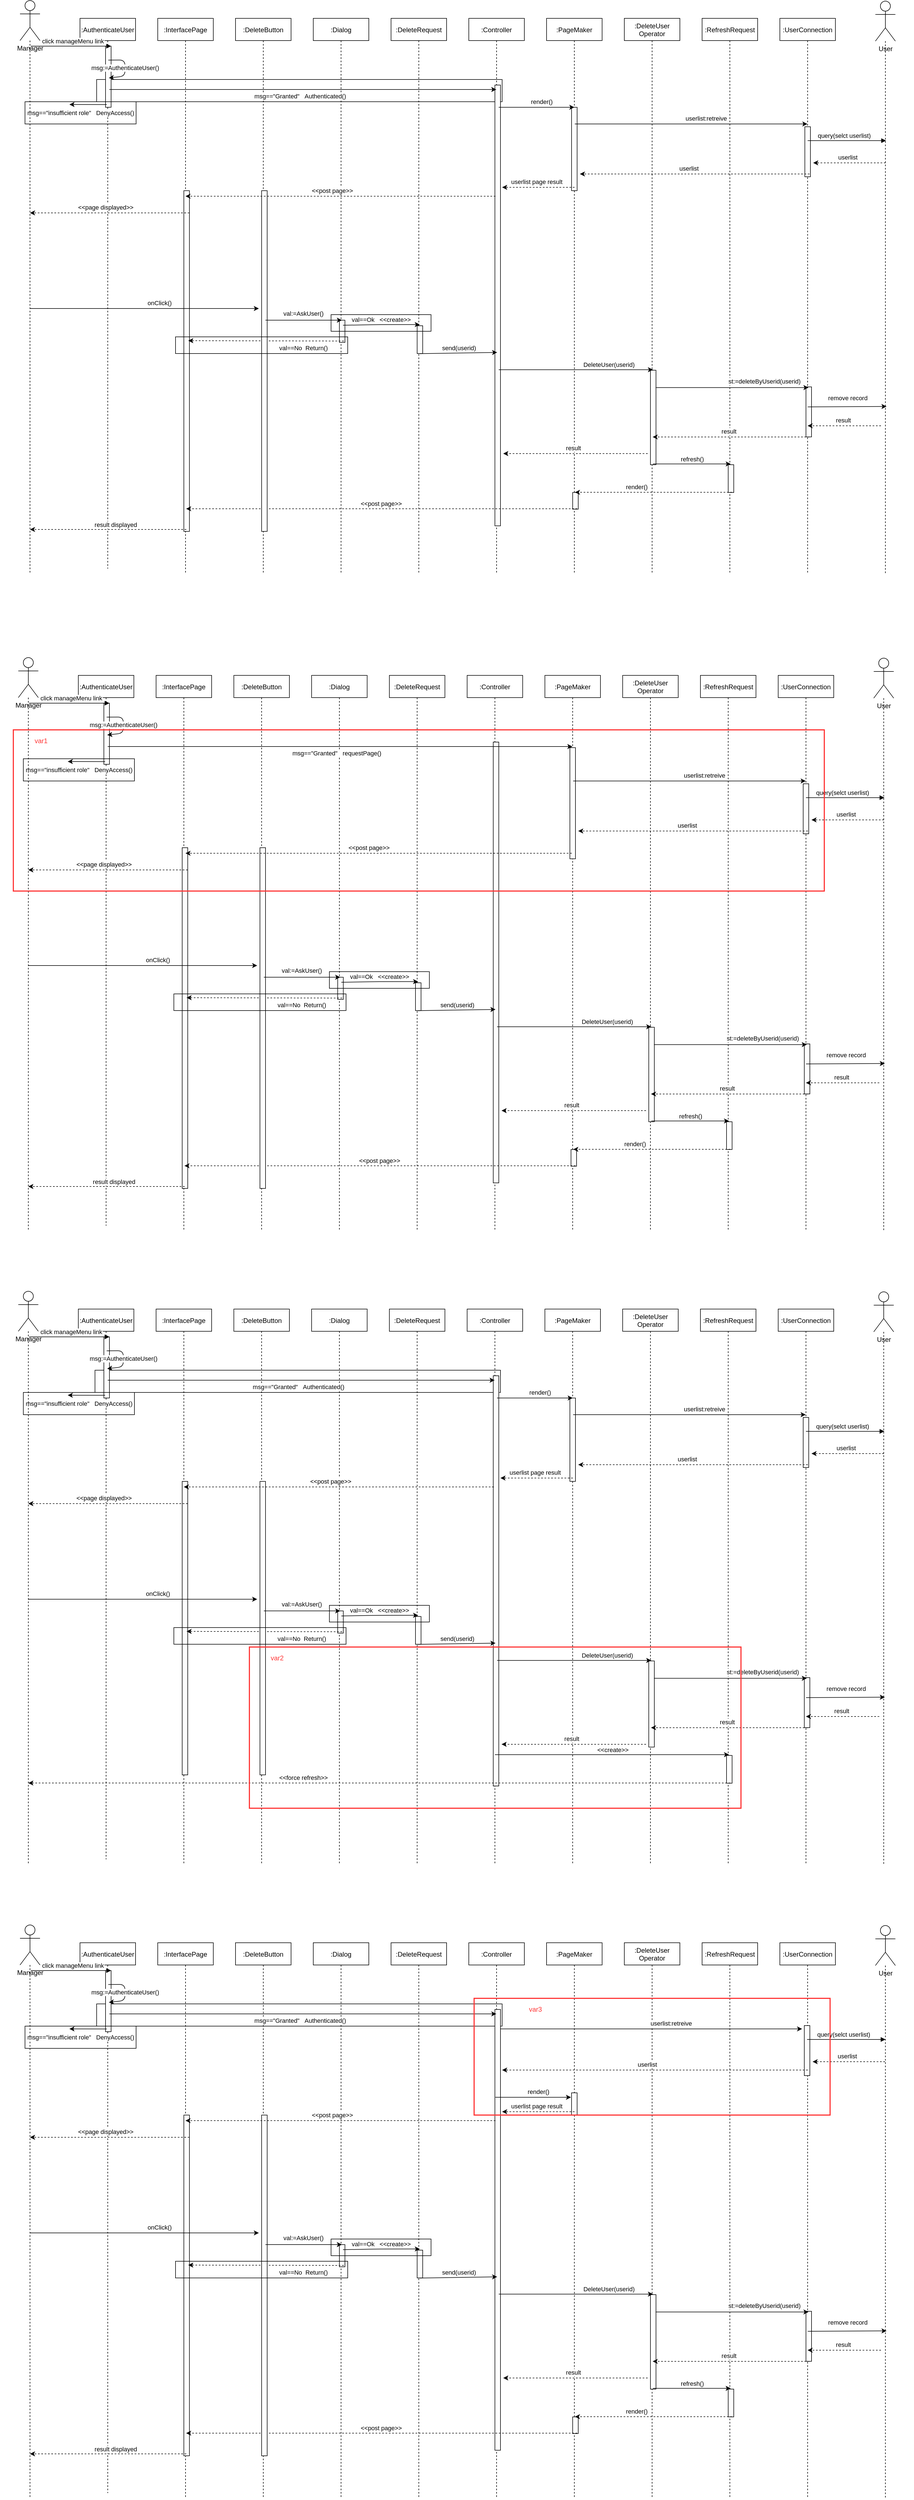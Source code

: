 <mxfile version="14.6.11" type="device"><diagram id="kgpKYQtTHZ0yAKxKKP6v" name="Page-1"><mxGraphModel dx="1888" dy="580" grid="1" gridSize="10" guides="1" tooltips="1" connect="1" arrows="1" fold="1" page="1" pageScale="1" pageWidth="850" pageHeight="1100" math="0" shadow="0"><root><mxCell id="0"/><mxCell id="1" parent="0"/><mxCell id="3nuBFxr9cyL0pnOWT2aG-1" value=":AuthenticateUser" style="shape=umlLifeline;perimeter=lifelinePerimeter;container=1;collapsible=0;recursiveResize=0;rounded=0;shadow=0;strokeWidth=1;" parent="1" vertex="1"><mxGeometry x="120" y="80" width="100" height="990" as="geometry"/></mxCell><mxCell id="3nuBFxr9cyL0pnOWT2aG-5" value=":Dialog" style="shape=umlLifeline;perimeter=lifelinePerimeter;container=1;collapsible=0;recursiveResize=0;rounded=0;shadow=0;strokeWidth=1;" parent="1" vertex="1"><mxGeometry x="540" y="80" width="100" height="1000" as="geometry"/></mxCell><mxCell id="qgWVpE2vzA-J-tpuyjxp-85" value="" style="rounded=0;whiteSpace=wrap;html=1;fillColor=none;" parent="3nuBFxr9cyL0pnOWT2aG-5" vertex="1"><mxGeometry x="-390" y="110" width="730" height="40" as="geometry"/></mxCell><mxCell id="ENvEPZ1Jl6gOxsSQ1meB-1" value=":Controller" style="shape=umlLifeline;perimeter=lifelinePerimeter;container=1;collapsible=0;recursiveResize=0;rounded=0;shadow=0;strokeWidth=1;" parent="1" vertex="1"><mxGeometry x="820" y="80" width="100" height="1000" as="geometry"/></mxCell><mxCell id="ENvEPZ1Jl6gOxsSQ1meB-2" value=":PageMaker" style="shape=umlLifeline;perimeter=lifelinePerimeter;container=1;collapsible=0;recursiveResize=0;rounded=0;shadow=0;strokeWidth=1;" parent="1" vertex="1"><mxGeometry x="960" y="80" width="100" height="1000" as="geometry"/></mxCell><mxCell id="qgWVpE2vzA-J-tpuyjxp-87" value="" style="points=[];perimeter=orthogonalPerimeter;rounded=0;shadow=0;strokeWidth=1;" parent="ENvEPZ1Jl6gOxsSQ1meB-2" vertex="1"><mxGeometry x="45" y="160" width="10" height="150" as="geometry"/></mxCell><mxCell id="ENvEPZ1Jl6gOxsSQ1meB-4" value=":DeleteUser&#10;Operator" style="shape=umlLifeline;perimeter=lifelinePerimeter;container=1;collapsible=0;recursiveResize=0;rounded=0;shadow=0;strokeWidth=1;" parent="1" vertex="1"><mxGeometry x="1100" y="80" width="100" height="1000" as="geometry"/></mxCell><mxCell id="ENvEPZ1Jl6gOxsSQ1meB-5" value=":RefreshRequest" style="shape=umlLifeline;perimeter=lifelinePerimeter;container=1;collapsible=0;recursiveResize=0;rounded=0;shadow=0;strokeWidth=1;" parent="1" vertex="1"><mxGeometry x="1240" y="80" width="100" height="1000" as="geometry"/></mxCell><mxCell id="ENvEPZ1Jl6gOxsSQ1meB-6" value=":InterfacePage" style="shape=umlLifeline;perimeter=lifelinePerimeter;container=1;collapsible=0;recursiveResize=0;rounded=0;shadow=0;strokeWidth=1;" parent="1" vertex="1"><mxGeometry x="260" y="80" width="100" height="1000" as="geometry"/></mxCell><mxCell id="ENvEPZ1Jl6gOxsSQ1meB-7" value=":UserConnection" style="shape=umlLifeline;perimeter=lifelinePerimeter;container=1;collapsible=0;recursiveResize=0;rounded=0;shadow=0;strokeWidth=1;" parent="1" vertex="1"><mxGeometry x="1380" y="80" width="100" height="1000" as="geometry"/></mxCell><mxCell id="qgWVpE2vzA-J-tpuyjxp-92" value="" style="points=[];perimeter=orthogonalPerimeter;rounded=0;shadow=0;strokeWidth=1;" parent="ENvEPZ1Jl6gOxsSQ1meB-7" vertex="1"><mxGeometry x="45" y="195" width="10" height="90" as="geometry"/></mxCell><mxCell id="ENvEPZ1Jl6gOxsSQ1meB-9" value=":DeleteRequest" style="shape=umlLifeline;perimeter=lifelinePerimeter;container=1;collapsible=0;recursiveResize=0;rounded=0;shadow=0;strokeWidth=1;" parent="1" vertex="1"><mxGeometry x="680" y="80" width="100" height="1000" as="geometry"/></mxCell><mxCell id="ENvEPZ1Jl6gOxsSQ1meB-32" value=":DeleteButton" style="shape=umlLifeline;perimeter=lifelinePerimeter;container=1;collapsible=0;recursiveResize=0;rounded=0;shadow=0;strokeWidth=1;" parent="1" vertex="1"><mxGeometry x="400" y="80" width="100" height="1000" as="geometry"/></mxCell><mxCell id="qgWVpE2vzA-J-tpuyjxp-46" value="" style="points=[];perimeter=orthogonalPerimeter;rounded=0;shadow=0;strokeWidth=1;" parent="1" vertex="1"><mxGeometry x="166" y="130" width="10" height="110" as="geometry"/></mxCell><mxCell id="qgWVpE2vzA-J-tpuyjxp-47" value="" style="points=[];perimeter=orthogonalPerimeter;rounded=0;shadow=0;strokeWidth=1;" parent="1" vertex="1"><mxGeometry x="587" y="623" width="10" height="40" as="geometry"/></mxCell><mxCell id="qgWVpE2vzA-J-tpuyjxp-48" value="" style="points=[];perimeter=orthogonalPerimeter;rounded=0;shadow=0;strokeWidth=1;" parent="1" vertex="1"><mxGeometry x="867" y="200" width="10" height="793" as="geometry"/></mxCell><mxCell id="qgWVpE2vzA-J-tpuyjxp-49" value="" style="points=[];perimeter=orthogonalPerimeter;rounded=0;shadow=0;strokeWidth=1;" parent="1" vertex="1"><mxGeometry x="1007" y="933" width="10" height="30" as="geometry"/></mxCell><mxCell id="qgWVpE2vzA-J-tpuyjxp-50" value="" style="points=[];perimeter=orthogonalPerimeter;rounded=0;shadow=0;strokeWidth=1;" parent="1" vertex="1"><mxGeometry x="1147" y="713" width="10" height="170" as="geometry"/></mxCell><mxCell id="qgWVpE2vzA-J-tpuyjxp-51" value="" style="points=[];perimeter=orthogonalPerimeter;rounded=0;shadow=0;strokeWidth=1;" parent="1" vertex="1"><mxGeometry x="1287" y="883" width="10" height="50" as="geometry"/></mxCell><mxCell id="qgWVpE2vzA-J-tpuyjxp-52" value="" style="points=[];perimeter=orthogonalPerimeter;rounded=0;shadow=0;strokeWidth=1;" parent="1" vertex="1"><mxGeometry x="307" y="390" width="10" height="613" as="geometry"/></mxCell><mxCell id="qgWVpE2vzA-J-tpuyjxp-53" value="" style="points=[];perimeter=orthogonalPerimeter;rounded=0;shadow=0;strokeWidth=1;" parent="1" vertex="1"><mxGeometry x="1427" y="743" width="10" height="90" as="geometry"/></mxCell><mxCell id="qgWVpE2vzA-J-tpuyjxp-54" value="" style="points=[];perimeter=orthogonalPerimeter;rounded=0;shadow=0;strokeWidth=1;" parent="1" vertex="1"><mxGeometry x="727" y="633" width="10" height="50" as="geometry"/></mxCell><mxCell id="qgWVpE2vzA-J-tpuyjxp-55" value="msg:=AuthenticateUser()" style="endArrow=classic;html=1;exitX=0.5;exitY=0.151;exitDx=0;exitDy=0;exitPerimeter=0;entryX=0.51;entryY=0.202;entryDx=0;entryDy=0;entryPerimeter=0;" parent="1" edge="1"><mxGeometry width="50" height="50" relative="1" as="geometry"><mxPoint x="171" y="155.13" as="sourcePoint"/><mxPoint x="172" y="187.26" as="targetPoint"/><Array as="points"><mxPoint x="201" y="155"/><mxPoint x="201" y="184"/></Array></mxGeometry></mxCell><mxCell id="qgWVpE2vzA-J-tpuyjxp-56" value="msg==&quot;insufficient role&quot;&amp;nbsp; &amp;nbsp;DenyAccess()" style="endArrow=classic;html=1;exitX=0.472;exitY=0.278;exitDx=0;exitDy=0;exitPerimeter=0;" parent="1" edge="1"><mxGeometry x="0.404" y="15" width="50" height="50" relative="1" as="geometry"><mxPoint x="168.2" y="235.14" as="sourcePoint"/><mxPoint x="101" y="235" as="targetPoint"/><mxPoint as="offset"/></mxGeometry></mxCell><mxCell id="qgWVpE2vzA-J-tpuyjxp-57" value="msg==&quot;Granted&quot;&amp;nbsp; &amp;nbsp;Authenticated()" style="endArrow=classic;html=1;exitX=0.519;exitY=0.235;exitDx=0;exitDy=0;exitPerimeter=0;" parent="1" target="ENvEPZ1Jl6gOxsSQ1meB-1" edge="1"><mxGeometry x="-0.015" y="-12" width="50" height="50" relative="1" as="geometry"><mxPoint x="172.9" y="208.05" as="sourcePoint"/><mxPoint x="311" y="207" as="targetPoint"/><mxPoint as="offset"/></mxGeometry></mxCell><mxCell id="qgWVpE2vzA-J-tpuyjxp-58" value="onClick()" style="endArrow=classic;html=1;" parent="1" source="qgWVpE2vzA-J-tpuyjxp-80" edge="1"><mxGeometry x="0.129" y="10" width="50" height="50" relative="1" as="geometry"><mxPoint x="312.3" y="603.81" as="sourcePoint"/><mxPoint x="442" y="602" as="targetPoint"/><mxPoint as="offset"/></mxGeometry></mxCell><mxCell id="qgWVpE2vzA-J-tpuyjxp-59" value="val==Ok&amp;nbsp; &amp;nbsp;&amp;lt;&amp;lt;create&amp;gt;&amp;gt;" style="endArrow=classic;html=1;exitX=0.515;exitY=0.332;exitDx=0;exitDy=0;exitPerimeter=0;entryX=0.498;entryY=0.33;entryDx=0;entryDy=0;entryPerimeter=0;" parent="1" edge="1"><mxGeometry x="-0.008" y="9" width="50" height="50" relative="1" as="geometry"><mxPoint x="593.5" y="632.16" as="sourcePoint"/><mxPoint x="731.8" y="630.9" as="targetPoint"/><Array as="points"><mxPoint x="652" y="631"/></Array><mxPoint as="offset"/></mxGeometry></mxCell><mxCell id="qgWVpE2vzA-J-tpuyjxp-60" value="val==No&amp;nbsp; Return()" style="endArrow=classic;html=1;entryX=0.529;entryY=0.376;entryDx=0;entryDy=0;entryPerimeter=0;exitX=0.529;exitY=0.377;exitDx=0;exitDy=0;exitPerimeter=0;dashed=1;" parent="1" edge="1"><mxGeometry x="-0.479" y="13" width="50" height="50" relative="1" as="geometry"><mxPoint x="594.9" y="660.51" as="sourcePoint"/><mxPoint x="314.9" y="659.88" as="targetPoint"/><mxPoint as="offset"/></mxGeometry></mxCell><mxCell id="qgWVpE2vzA-J-tpuyjxp-61" value="send(userid)" style="endArrow=classic;html=1;exitX=0.498;exitY=0.413;exitDx=0;exitDy=0;exitPerimeter=0;" parent="1" edge="1"><mxGeometry x="0.011" y="9" width="50" height="50" relative="1" as="geometry"><mxPoint x="731.8" y="683.19" as="sourcePoint"/><mxPoint x="871" y="681" as="targetPoint"/><mxPoint as="offset"/></mxGeometry></mxCell><mxCell id="qgWVpE2vzA-J-tpuyjxp-62" value="DeleteUser(userid)" style="endArrow=classic;html=1;exitX=0.519;exitY=0.459;exitDx=0;exitDy=0;exitPerimeter=0;" parent="1" edge="1"><mxGeometry x="0.427" y="9" width="50" height="50" relative="1" as="geometry"><mxPoint x="873.9" y="712.17" as="sourcePoint"/><mxPoint x="1151.5" y="712.17" as="targetPoint"/><mxPoint as="offset"/></mxGeometry></mxCell><mxCell id="qgWVpE2vzA-J-tpuyjxp-63" value="st:=deleteByUserid(userid)" style="endArrow=classic;html=1;exitX=0.543;exitY=0.51;exitDx=0;exitDy=0;exitPerimeter=0;" parent="1" edge="1"><mxGeometry x="0.422" y="11" width="50" height="50" relative="1" as="geometry"><mxPoint x="1156.3" y="744.3" as="sourcePoint"/><mxPoint x="1431.5" y="744.3" as="targetPoint"/><mxPoint as="offset"/></mxGeometry></mxCell><mxCell id="qgWVpE2vzA-J-tpuyjxp-65" value="remove record" style="endArrow=classic;html=1;exitX=0.482;exitY=0.565;exitDx=0;exitDy=0;exitPerimeter=0;" parent="1" edge="1"><mxGeometry x="0.014" y="16" width="50" height="50" relative="1" as="geometry"><mxPoint x="1430.2" y="778.95" as="sourcePoint"/><mxPoint x="1572" y="778.238" as="targetPoint"/><mxPoint as="offset"/></mxGeometry></mxCell><mxCell id="qgWVpE2vzA-J-tpuyjxp-66" value="result" style="endArrow=classic;html=1;dashed=1;exitX=0.513;exitY=0.651;exitDx=0;exitDy=0;exitPerimeter=0;" parent="1" edge="1"><mxGeometry x="0.023" y="-10" width="50" height="50" relative="1" as="geometry"><mxPoint x="1433.3" y="833.13" as="sourcePoint"/><mxPoint x="1151.071" y="833.13" as="targetPoint"/><mxPoint x="-1" as="offset"/></mxGeometry></mxCell><mxCell id="qgWVpE2vzA-J-tpuyjxp-67" value="refresh()" style="endArrow=classic;html=1;exitX=0.496;exitY=0.728;exitDx=0;exitDy=0;exitPerimeter=0;" parent="1" edge="1"><mxGeometry x="0.006" y="9" width="50" height="50" relative="1" as="geometry"><mxPoint x="1151.6" y="881.64" as="sourcePoint"/><mxPoint x="1291.5" y="881.64" as="targetPoint"/><mxPoint as="offset"/></mxGeometry></mxCell><mxCell id="qgWVpE2vzA-J-tpuyjxp-68" value="&amp;lt;&amp;lt;post page&amp;gt;&amp;gt;" style="endArrow=classic;html=1;exitX=0.531;exitY=0.856;exitDx=0;exitDy=0;exitPerimeter=0;dashed=1;" parent="1" edge="1"><mxGeometry x="0.003" y="-9" width="50" height="50" relative="1" as="geometry"><mxPoint x="1015.1" y="962.28" as="sourcePoint"/><mxPoint x="311.071" y="962.28" as="targetPoint"/><mxPoint as="offset"/></mxGeometry></mxCell><mxCell id="qgWVpE2vzA-J-tpuyjxp-69" value="" style="points=[];perimeter=orthogonalPerimeter;rounded=0;shadow=0;strokeWidth=1;" parent="1" vertex="1"><mxGeometry x="447" y="390" width="10" height="613" as="geometry"/></mxCell><mxCell id="qgWVpE2vzA-J-tpuyjxp-70" value="val:=AskUser()" style="endArrow=classic;html=1;" parent="1" edge="1"><mxGeometry x="-0.009" y="12" width="50" height="50" relative="1" as="geometry"><mxPoint x="454.0" y="623" as="sourcePoint"/><mxPoint x="591.5" y="623" as="targetPoint"/><Array as="points"><mxPoint x="532" y="623"/></Array><mxPoint as="offset"/></mxGeometry></mxCell><mxCell id="qgWVpE2vzA-J-tpuyjxp-71" value="render()" style="endArrow=classic;html=1;exitX=0.517;exitY=0.809;exitDx=0;exitDy=0;exitPerimeter=0;dashed=1;" parent="1" edge="1"><mxGeometry x="0.216" y="-10" width="50" height="50" relative="1" as="geometry"><mxPoint x="1293.7" y="932.67" as="sourcePoint"/><mxPoint x="1011.071" y="932.67" as="targetPoint"/><mxPoint as="offset"/></mxGeometry></mxCell><mxCell id="qgWVpE2vzA-J-tpuyjxp-72" value="result displayed" style="endArrow=classic;html=1;exitX=0.494;exitY=0.915;exitDx=0;exitDy=0;exitPerimeter=0;dashed=1;" parent="1" target="qgWVpE2vzA-J-tpuyjxp-80" edge="1"><mxGeometry x="-0.095" y="-8" width="50" height="50" relative="1" as="geometry"><mxPoint x="311.4" y="999.45" as="sourcePoint"/><mxPoint x="92" y="1003" as="targetPoint"/><mxPoint as="offset"/></mxGeometry></mxCell><mxCell id="qgWVpE2vzA-J-tpuyjxp-73" value="" style="rounded=0;whiteSpace=wrap;html=1;fillColor=none;" parent="1" vertex="1"><mxGeometry x="21" y="230" width="200" height="40" as="geometry"/></mxCell><mxCell id="qgWVpE2vzA-J-tpuyjxp-74" value="" style="rounded=0;whiteSpace=wrap;html=1;fillColor=none;" parent="1" vertex="1"><mxGeometry x="292" y="653" width="310" height="30" as="geometry"/></mxCell><mxCell id="qgWVpE2vzA-J-tpuyjxp-75" value="" style="rounded=0;whiteSpace=wrap;html=1;fillColor=none;" parent="1" vertex="1"><mxGeometry x="572" y="613" width="180" height="30" as="geometry"/></mxCell><mxCell id="qgWVpE2vzA-J-tpuyjxp-76" value="result" style="endArrow=classic;html=1;dashed=1;" parent="1" edge="1"><mxGeometry x="0.023" y="-10" width="50" height="50" relative="1" as="geometry"><mxPoint x="1142" y="863" as="sourcePoint"/><mxPoint x="882" y="863" as="targetPoint"/><mxPoint x="-1" as="offset"/></mxGeometry></mxCell><mxCell id="qgWVpE2vzA-J-tpuyjxp-77" value="result" style="endArrow=classic;html=1;dashed=1;" parent="1" edge="1"><mxGeometry x="0.023" y="-10" width="50" height="50" relative="1" as="geometry"><mxPoint x="1562" y="813" as="sourcePoint"/><mxPoint x="1430" y="813" as="targetPoint"/><mxPoint x="-1" as="offset"/></mxGeometry></mxCell><mxCell id="qgWVpE2vzA-J-tpuyjxp-79" value="Manager" style="shape=umlActor;verticalLabelPosition=bottom;verticalAlign=top;html=1;outlineConnect=0;" parent="1" vertex="1"><mxGeometry x="12" y="48" width="36" height="72" as="geometry"/></mxCell><mxCell id="qgWVpE2vzA-J-tpuyjxp-80" value="" style="shape=umlLifeline;perimeter=lifelinePerimeter;container=1;collapsible=0;recursiveResize=0;rounded=0;shadow=0;strokeWidth=1;size=0;" parent="1" vertex="1"><mxGeometry x="-20" y="120" width="100" height="960" as="geometry"/></mxCell><mxCell id="qgWVpE2vzA-J-tpuyjxp-82" value="User" style="shape=umlActor;verticalLabelPosition=bottom;verticalAlign=top;html=1;outlineConnect=0;" parent="1" vertex="1"><mxGeometry x="1552" y="49" width="36" height="72" as="geometry"/></mxCell><mxCell id="qgWVpE2vzA-J-tpuyjxp-83" value="" style="shape=umlLifeline;perimeter=lifelinePerimeter;container=1;collapsible=0;recursiveResize=0;rounded=0;shadow=0;strokeWidth=1;size=0;" parent="1" vertex="1"><mxGeometry x="1520" y="121" width="100" height="960" as="geometry"/></mxCell><mxCell id="qgWVpE2vzA-J-tpuyjxp-84" value="click manageMenu link" style="verticalAlign=bottom;endArrow=block;shadow=0;strokeWidth=1;" parent="1" edge="1"><mxGeometry x="0.053" relative="1" as="geometry"><mxPoint x="31.5" y="130" as="sourcePoint"/><mxPoint x="176" y="130" as="targetPoint"/><mxPoint as="offset"/></mxGeometry></mxCell><mxCell id="qgWVpE2vzA-J-tpuyjxp-86" value="render()" style="endArrow=classic;html=1;" parent="1" edge="1"><mxGeometry x="0.129" y="10" width="50" height="50" relative="1" as="geometry"><mxPoint x="873.833" y="240" as="sourcePoint"/><mxPoint x="1010" y="240" as="targetPoint"/><mxPoint as="offset"/></mxGeometry></mxCell><mxCell id="qgWVpE2vzA-J-tpuyjxp-88" value="userlist:retreive" style="endArrow=classic;html=1;" parent="1" target="ENvEPZ1Jl6gOxsSQ1meB-7" edge="1"><mxGeometry x="0.129" y="10" width="50" height="50" relative="1" as="geometry"><mxPoint x="1010.833" y="270" as="sourcePoint"/><mxPoint x="1147" y="270" as="targetPoint"/><mxPoint as="offset"/></mxGeometry></mxCell><mxCell id="qgWVpE2vzA-J-tpuyjxp-89" value="query(selct userlist)" style="verticalAlign=bottom;endArrow=block;shadow=0;strokeWidth=1;" parent="1" edge="1"><mxGeometry x="-0.063" relative="1" as="geometry"><mxPoint x="1430" y="300" as="sourcePoint"/><mxPoint x="1571.17" y="300" as="targetPoint"/><Array as="points"/><mxPoint as="offset"/></mxGeometry></mxCell><mxCell id="qgWVpE2vzA-J-tpuyjxp-91" value="userlist" style="endArrow=classic;html=1;exitX=0.517;exitY=0.809;exitDx=0;exitDy=0;exitPerimeter=0;dashed=1;" parent="1" edge="1"><mxGeometry x="0.052" y="-10" width="50" height="50" relative="1" as="geometry"><mxPoint x="1433.31" y="360.0" as="sourcePoint"/><mxPoint x="1020" y="360" as="targetPoint"/><mxPoint as="offset"/></mxGeometry></mxCell><mxCell id="qgWVpE2vzA-J-tpuyjxp-95" value="userlist page result" style="endArrow=classic;html=1;exitX=0.517;exitY=0.809;exitDx=0;exitDy=0;exitPerimeter=0;dashed=1;" parent="1" edge="1"><mxGeometry x="0.052" y="-10" width="50" height="50" relative="1" as="geometry"><mxPoint x="1010.31" y="384" as="sourcePoint"/><mxPoint x="880" y="384" as="targetPoint"/><mxPoint as="offset"/></mxGeometry></mxCell><mxCell id="qgWVpE2vzA-J-tpuyjxp-96" value="&amp;lt;&amp;lt;page displayed&amp;gt;&amp;gt;" style="endArrow=classic;html=1;exitX=0.517;exitY=0.809;exitDx=0;exitDy=0;exitPerimeter=0;dashed=1;" parent="1" edge="1"><mxGeometry x="0.052" y="-10" width="50" height="50" relative="1" as="geometry"><mxPoint x="317.0" y="430" as="sourcePoint"/><mxPoint x="30" y="430" as="targetPoint"/><mxPoint as="offset"/></mxGeometry></mxCell><mxCell id="qgWVpE2vzA-J-tpuyjxp-98" value="&amp;lt;&amp;lt;post page&amp;gt;&amp;gt;" style="endArrow=classic;html=1;exitX=0.517;exitY=0.809;exitDx=0;exitDy=0;exitPerimeter=0;dashed=1;" parent="1" target="ENvEPZ1Jl6gOxsSQ1meB-6" edge="1"><mxGeometry x="0.052" y="-10" width="50" height="50" relative="1" as="geometry"><mxPoint x="867.99" y="400" as="sourcePoint"/><mxPoint x="727.004" y="400" as="targetPoint"/><mxPoint as="offset"/></mxGeometry></mxCell><mxCell id="tuAITWDN5ZFD6wXDEPkT-1" value="userlist" style="endArrow=classic;html=1;exitX=0.517;exitY=0.809;exitDx=0;exitDy=0;exitPerimeter=0;dashed=1;" parent="1" edge="1"><mxGeometry x="0.052" y="-10" width="50" height="50" relative="1" as="geometry"><mxPoint x="1570.31" y="340.0" as="sourcePoint"/><mxPoint x="1440" y="340" as="targetPoint"/><mxPoint as="offset"/></mxGeometry></mxCell><mxCell id="tuAITWDN5ZFD6wXDEPkT-2" value=":AuthenticateUser" style="shape=umlLifeline;perimeter=lifelinePerimeter;container=1;collapsible=0;recursiveResize=0;rounded=0;shadow=0;strokeWidth=1;" parent="1" vertex="1"><mxGeometry x="117" y="1262" width="100" height="990" as="geometry"/></mxCell><mxCell id="tuAITWDN5ZFD6wXDEPkT-3" value=":Dialog" style="shape=umlLifeline;perimeter=lifelinePerimeter;container=1;collapsible=0;recursiveResize=0;rounded=0;shadow=0;strokeWidth=1;" parent="1" vertex="1"><mxGeometry x="537" y="1262" width="100" height="1000" as="geometry"/></mxCell><mxCell id="tuAITWDN5ZFD6wXDEPkT-4" value=":Controller" style="shape=umlLifeline;perimeter=lifelinePerimeter;container=1;collapsible=0;recursiveResize=0;rounded=0;shadow=0;strokeWidth=1;" parent="1" vertex="1"><mxGeometry x="817" y="1262" width="100" height="1000" as="geometry"/></mxCell><mxCell id="tuAITWDN5ZFD6wXDEPkT-5" value=":PageMaker" style="shape=umlLifeline;perimeter=lifelinePerimeter;container=1;collapsible=0;recursiveResize=0;rounded=0;shadow=0;strokeWidth=1;" parent="1" vertex="1"><mxGeometry x="957" y="1262" width="100" height="1000" as="geometry"/></mxCell><mxCell id="tuAITWDN5ZFD6wXDEPkT-6" value="" style="points=[];perimeter=orthogonalPerimeter;rounded=0;shadow=0;strokeWidth=1;" parent="tuAITWDN5ZFD6wXDEPkT-5" vertex="1"><mxGeometry x="45" y="130" width="10" height="200" as="geometry"/></mxCell><mxCell id="tuAITWDN5ZFD6wXDEPkT-7" value=":DeleteUser&#10;Operator" style="shape=umlLifeline;perimeter=lifelinePerimeter;container=1;collapsible=0;recursiveResize=0;rounded=0;shadow=0;strokeWidth=1;" parent="1" vertex="1"><mxGeometry x="1097" y="1262" width="100" height="1000" as="geometry"/></mxCell><mxCell id="tuAITWDN5ZFD6wXDEPkT-8" value=":RefreshRequest" style="shape=umlLifeline;perimeter=lifelinePerimeter;container=1;collapsible=0;recursiveResize=0;rounded=0;shadow=0;strokeWidth=1;" parent="1" vertex="1"><mxGeometry x="1237" y="1262" width="100" height="1000" as="geometry"/></mxCell><mxCell id="tuAITWDN5ZFD6wXDEPkT-9" value=":InterfacePage" style="shape=umlLifeline;perimeter=lifelinePerimeter;container=1;collapsible=0;recursiveResize=0;rounded=0;shadow=0;strokeWidth=1;" parent="1" vertex="1"><mxGeometry x="257" y="1262" width="100" height="1000" as="geometry"/></mxCell><mxCell id="tuAITWDN5ZFD6wXDEPkT-10" value=":UserConnection" style="shape=umlLifeline;perimeter=lifelinePerimeter;container=1;collapsible=0;recursiveResize=0;rounded=0;shadow=0;strokeWidth=1;" parent="1" vertex="1"><mxGeometry x="1377" y="1262" width="100" height="1000" as="geometry"/></mxCell><mxCell id="tuAITWDN5ZFD6wXDEPkT-11" value="" style="points=[];perimeter=orthogonalPerimeter;rounded=0;shadow=0;strokeWidth=1;" parent="tuAITWDN5ZFD6wXDEPkT-10" vertex="1"><mxGeometry x="45" y="195" width="10" height="90" as="geometry"/></mxCell><mxCell id="tuAITWDN5ZFD6wXDEPkT-12" value=":DeleteRequest" style="shape=umlLifeline;perimeter=lifelinePerimeter;container=1;collapsible=0;recursiveResize=0;rounded=0;shadow=0;strokeWidth=1;" parent="1" vertex="1"><mxGeometry x="677" y="1262" width="100" height="1000" as="geometry"/></mxCell><mxCell id="tuAITWDN5ZFD6wXDEPkT-13" value=":DeleteButton" style="shape=umlLifeline;perimeter=lifelinePerimeter;container=1;collapsible=0;recursiveResize=0;rounded=0;shadow=0;strokeWidth=1;" parent="1" vertex="1"><mxGeometry x="397" y="1262" width="100" height="1000" as="geometry"/></mxCell><mxCell id="tuAITWDN5ZFD6wXDEPkT-14" value="" style="points=[];perimeter=orthogonalPerimeter;rounded=0;shadow=0;strokeWidth=1;" parent="1" vertex="1"><mxGeometry x="163" y="1312" width="10" height="110" as="geometry"/></mxCell><mxCell id="tuAITWDN5ZFD6wXDEPkT-15" value="" style="points=[];perimeter=orthogonalPerimeter;rounded=0;shadow=0;strokeWidth=1;" parent="1" vertex="1"><mxGeometry x="584" y="1805" width="10" height="40" as="geometry"/></mxCell><mxCell id="tuAITWDN5ZFD6wXDEPkT-16" value="" style="points=[];perimeter=orthogonalPerimeter;rounded=0;shadow=0;strokeWidth=1;" parent="1" vertex="1"><mxGeometry x="864" y="1382" width="10" height="793" as="geometry"/></mxCell><mxCell id="tuAITWDN5ZFD6wXDEPkT-17" value="" style="points=[];perimeter=orthogonalPerimeter;rounded=0;shadow=0;strokeWidth=1;" parent="1" vertex="1"><mxGeometry x="1004" y="2115" width="10" height="30" as="geometry"/></mxCell><mxCell id="tuAITWDN5ZFD6wXDEPkT-18" value="" style="points=[];perimeter=orthogonalPerimeter;rounded=0;shadow=0;strokeWidth=1;" parent="1" vertex="1"><mxGeometry x="1144" y="1895" width="10" height="170" as="geometry"/></mxCell><mxCell id="tuAITWDN5ZFD6wXDEPkT-19" value="" style="points=[];perimeter=orthogonalPerimeter;rounded=0;shadow=0;strokeWidth=1;" parent="1" vertex="1"><mxGeometry x="1284" y="2065" width="10" height="50" as="geometry"/></mxCell><mxCell id="tuAITWDN5ZFD6wXDEPkT-20" value="" style="points=[];perimeter=orthogonalPerimeter;rounded=0;shadow=0;strokeWidth=1;" parent="1" vertex="1"><mxGeometry x="304" y="1572" width="10" height="613" as="geometry"/></mxCell><mxCell id="tuAITWDN5ZFD6wXDEPkT-21" value="" style="points=[];perimeter=orthogonalPerimeter;rounded=0;shadow=0;strokeWidth=1;" parent="1" vertex="1"><mxGeometry x="1424" y="1925" width="10" height="90" as="geometry"/></mxCell><mxCell id="tuAITWDN5ZFD6wXDEPkT-22" value="" style="points=[];perimeter=orthogonalPerimeter;rounded=0;shadow=0;strokeWidth=1;" parent="1" vertex="1"><mxGeometry x="724" y="1815" width="10" height="50" as="geometry"/></mxCell><mxCell id="tuAITWDN5ZFD6wXDEPkT-23" value="msg:=AuthenticateUser()" style="endArrow=classic;html=1;exitX=0.5;exitY=0.151;exitDx=0;exitDy=0;exitPerimeter=0;entryX=0.51;entryY=0.202;entryDx=0;entryDy=0;entryPerimeter=0;" parent="1" edge="1"><mxGeometry width="50" height="50" relative="1" as="geometry"><mxPoint x="168" y="1337.13" as="sourcePoint"/><mxPoint x="169" y="1369.26" as="targetPoint"/><Array as="points"><mxPoint x="198" y="1337"/><mxPoint x="198" y="1366"/></Array></mxGeometry></mxCell><mxCell id="tuAITWDN5ZFD6wXDEPkT-24" value="msg==&quot;insufficient role&quot;&amp;nbsp; &amp;nbsp;DenyAccess()" style="endArrow=classic;html=1;exitX=0.472;exitY=0.278;exitDx=0;exitDy=0;exitPerimeter=0;" parent="1" edge="1"><mxGeometry x="0.404" y="15" width="50" height="50" relative="1" as="geometry"><mxPoint x="165.2" y="1417.14" as="sourcePoint"/><mxPoint x="98" y="1417" as="targetPoint"/><mxPoint as="offset"/></mxGeometry></mxCell><mxCell id="tuAITWDN5ZFD6wXDEPkT-25" value="msg==&quot;Granted&quot;&amp;nbsp; &amp;nbsp;requestPage()" style="endArrow=classic;html=1;exitX=0.519;exitY=0.235;exitDx=0;exitDy=0;exitPerimeter=0;" parent="1" target="tuAITWDN5ZFD6wXDEPkT-5" edge="1"><mxGeometry x="-0.015" y="-12" width="50" height="50" relative="1" as="geometry"><mxPoint x="169.9" y="1390.05" as="sourcePoint"/><mxPoint x="308" y="1389" as="targetPoint"/><mxPoint as="offset"/></mxGeometry></mxCell><mxCell id="tuAITWDN5ZFD6wXDEPkT-26" value="onClick()" style="endArrow=classic;html=1;" parent="1" source="tuAITWDN5ZFD6wXDEPkT-46" edge="1"><mxGeometry x="0.129" y="10" width="50" height="50" relative="1" as="geometry"><mxPoint x="309.3" y="1785.81" as="sourcePoint"/><mxPoint x="439" y="1784" as="targetPoint"/><mxPoint as="offset"/></mxGeometry></mxCell><mxCell id="tuAITWDN5ZFD6wXDEPkT-27" value="val==Ok&amp;nbsp; &amp;nbsp;&amp;lt;&amp;lt;create&amp;gt;&amp;gt;" style="endArrow=classic;html=1;exitX=0.515;exitY=0.332;exitDx=0;exitDy=0;exitPerimeter=0;entryX=0.498;entryY=0.33;entryDx=0;entryDy=0;entryPerimeter=0;" parent="1" edge="1"><mxGeometry x="-0.008" y="9" width="50" height="50" relative="1" as="geometry"><mxPoint x="590.5" y="1814.16" as="sourcePoint"/><mxPoint x="728.8" y="1812.9" as="targetPoint"/><Array as="points"><mxPoint x="649" y="1813"/></Array><mxPoint as="offset"/></mxGeometry></mxCell><mxCell id="tuAITWDN5ZFD6wXDEPkT-28" value="val==No&amp;nbsp; Return()" style="endArrow=classic;html=1;entryX=0.529;entryY=0.376;entryDx=0;entryDy=0;entryPerimeter=0;exitX=0.529;exitY=0.377;exitDx=0;exitDy=0;exitPerimeter=0;dashed=1;" parent="1" edge="1"><mxGeometry x="-0.479" y="13" width="50" height="50" relative="1" as="geometry"><mxPoint x="591.9" y="1842.51" as="sourcePoint"/><mxPoint x="311.9" y="1841.88" as="targetPoint"/><mxPoint as="offset"/></mxGeometry></mxCell><mxCell id="tuAITWDN5ZFD6wXDEPkT-29" value="send(userid)" style="endArrow=classic;html=1;exitX=0.498;exitY=0.413;exitDx=0;exitDy=0;exitPerimeter=0;" parent="1" edge="1"><mxGeometry x="0.011" y="9" width="50" height="50" relative="1" as="geometry"><mxPoint x="728.8" y="1865.19" as="sourcePoint"/><mxPoint x="868" y="1863" as="targetPoint"/><mxPoint as="offset"/></mxGeometry></mxCell><mxCell id="tuAITWDN5ZFD6wXDEPkT-30" value="DeleteUser(userid)" style="endArrow=classic;html=1;exitX=0.519;exitY=0.459;exitDx=0;exitDy=0;exitPerimeter=0;" parent="1" edge="1"><mxGeometry x="0.427" y="9" width="50" height="50" relative="1" as="geometry"><mxPoint x="870.9" y="1894.17" as="sourcePoint"/><mxPoint x="1148.5" y="1894.17" as="targetPoint"/><mxPoint as="offset"/></mxGeometry></mxCell><mxCell id="tuAITWDN5ZFD6wXDEPkT-31" value="st:=deleteByUserid(userid)" style="endArrow=classic;html=1;exitX=0.543;exitY=0.51;exitDx=0;exitDy=0;exitPerimeter=0;" parent="1" edge="1"><mxGeometry x="0.422" y="11" width="50" height="50" relative="1" as="geometry"><mxPoint x="1153.3" y="1926.3" as="sourcePoint"/><mxPoint x="1428.5" y="1926.3" as="targetPoint"/><mxPoint as="offset"/></mxGeometry></mxCell><mxCell id="tuAITWDN5ZFD6wXDEPkT-32" value="remove record" style="endArrow=classic;html=1;exitX=0.482;exitY=0.565;exitDx=0;exitDy=0;exitPerimeter=0;" parent="1" edge="1"><mxGeometry x="0.014" y="16" width="50" height="50" relative="1" as="geometry"><mxPoint x="1427.2" y="1960.95" as="sourcePoint"/><mxPoint x="1569.0" y="1960.238" as="targetPoint"/><mxPoint as="offset"/></mxGeometry></mxCell><mxCell id="tuAITWDN5ZFD6wXDEPkT-33" value="result" style="endArrow=classic;html=1;dashed=1;exitX=0.513;exitY=0.651;exitDx=0;exitDy=0;exitPerimeter=0;" parent="1" edge="1"><mxGeometry x="0.023" y="-10" width="50" height="50" relative="1" as="geometry"><mxPoint x="1430.3" y="2015.13" as="sourcePoint"/><mxPoint x="1148.071" y="2015.13" as="targetPoint"/><mxPoint x="-1" as="offset"/></mxGeometry></mxCell><mxCell id="tuAITWDN5ZFD6wXDEPkT-34" value="refresh()" style="endArrow=classic;html=1;exitX=0.496;exitY=0.728;exitDx=0;exitDy=0;exitPerimeter=0;" parent="1" edge="1"><mxGeometry x="0.006" y="9" width="50" height="50" relative="1" as="geometry"><mxPoint x="1148.6" y="2063.64" as="sourcePoint"/><mxPoint x="1288.5" y="2063.64" as="targetPoint"/><mxPoint as="offset"/></mxGeometry></mxCell><mxCell id="tuAITWDN5ZFD6wXDEPkT-35" value="&amp;lt;&amp;lt;post page&amp;gt;&amp;gt;" style="endArrow=classic;html=1;exitX=0.531;exitY=0.856;exitDx=0;exitDy=0;exitPerimeter=0;dashed=1;" parent="1" edge="1"><mxGeometry x="0.003" y="-9" width="50" height="50" relative="1" as="geometry"><mxPoint x="1012.1" y="2144.28" as="sourcePoint"/><mxPoint x="308.071" y="2144.28" as="targetPoint"/><mxPoint as="offset"/></mxGeometry></mxCell><mxCell id="tuAITWDN5ZFD6wXDEPkT-36" value="" style="points=[];perimeter=orthogonalPerimeter;rounded=0;shadow=0;strokeWidth=1;" parent="1" vertex="1"><mxGeometry x="444" y="1572" width="10" height="613" as="geometry"/></mxCell><mxCell id="tuAITWDN5ZFD6wXDEPkT-37" value="val:=AskUser()" style="endArrow=classic;html=1;" parent="1" edge="1"><mxGeometry x="-0.009" y="12" width="50" height="50" relative="1" as="geometry"><mxPoint x="451" y="1805" as="sourcePoint"/><mxPoint x="588.5" y="1805" as="targetPoint"/><Array as="points"><mxPoint x="529" y="1805"/></Array><mxPoint as="offset"/></mxGeometry></mxCell><mxCell id="tuAITWDN5ZFD6wXDEPkT-38" value="render()" style="endArrow=classic;html=1;exitX=0.517;exitY=0.809;exitDx=0;exitDy=0;exitPerimeter=0;dashed=1;" parent="1" edge="1"><mxGeometry x="0.216" y="-10" width="50" height="50" relative="1" as="geometry"><mxPoint x="1290.7" y="2114.67" as="sourcePoint"/><mxPoint x="1008.071" y="2114.67" as="targetPoint"/><mxPoint as="offset"/></mxGeometry></mxCell><mxCell id="tuAITWDN5ZFD6wXDEPkT-39" value="result displayed" style="endArrow=classic;html=1;exitX=0.494;exitY=0.915;exitDx=0;exitDy=0;exitPerimeter=0;dashed=1;" parent="1" target="tuAITWDN5ZFD6wXDEPkT-46" edge="1"><mxGeometry x="-0.095" y="-8" width="50" height="50" relative="1" as="geometry"><mxPoint x="308.4" y="2181.45" as="sourcePoint"/><mxPoint x="89" y="2185" as="targetPoint"/><mxPoint as="offset"/></mxGeometry></mxCell><mxCell id="tuAITWDN5ZFD6wXDEPkT-40" value="" style="rounded=0;whiteSpace=wrap;html=1;fillColor=none;" parent="1" vertex="1"><mxGeometry x="18" y="1412" width="200" height="40" as="geometry"/></mxCell><mxCell id="tuAITWDN5ZFD6wXDEPkT-41" value="" style="rounded=0;whiteSpace=wrap;html=1;fillColor=none;" parent="1" vertex="1"><mxGeometry x="289" y="1835" width="310" height="30" as="geometry"/></mxCell><mxCell id="tuAITWDN5ZFD6wXDEPkT-42" value="" style="rounded=0;whiteSpace=wrap;html=1;fillColor=none;" parent="1" vertex="1"><mxGeometry x="569" y="1795" width="180" height="30" as="geometry"/></mxCell><mxCell id="tuAITWDN5ZFD6wXDEPkT-43" value="result" style="endArrow=classic;html=1;dashed=1;" parent="1" edge="1"><mxGeometry x="0.023" y="-10" width="50" height="50" relative="1" as="geometry"><mxPoint x="1139" y="2045" as="sourcePoint"/><mxPoint x="879" y="2045" as="targetPoint"/><mxPoint x="-1" as="offset"/></mxGeometry></mxCell><mxCell id="tuAITWDN5ZFD6wXDEPkT-44" value="result" style="endArrow=classic;html=1;dashed=1;" parent="1" edge="1"><mxGeometry x="0.023" y="-10" width="50" height="50" relative="1" as="geometry"><mxPoint x="1559.0" y="1995" as="sourcePoint"/><mxPoint x="1427" y="1995" as="targetPoint"/><mxPoint x="-1" as="offset"/></mxGeometry></mxCell><mxCell id="tuAITWDN5ZFD6wXDEPkT-45" value="Manager" style="shape=umlActor;verticalLabelPosition=bottom;verticalAlign=top;html=1;outlineConnect=0;" parent="1" vertex="1"><mxGeometry x="9" y="1230" width="36" height="72" as="geometry"/></mxCell><mxCell id="tuAITWDN5ZFD6wXDEPkT-46" value="" style="shape=umlLifeline;perimeter=lifelinePerimeter;container=1;collapsible=0;recursiveResize=0;rounded=0;shadow=0;strokeWidth=1;size=0;" parent="1" vertex="1"><mxGeometry x="-23" y="1302" width="100" height="960" as="geometry"/></mxCell><mxCell id="tuAITWDN5ZFD6wXDEPkT-47" value="User" style="shape=umlActor;verticalLabelPosition=bottom;verticalAlign=top;html=1;outlineConnect=0;" parent="1" vertex="1"><mxGeometry x="1549" y="1231" width="36" height="72" as="geometry"/></mxCell><mxCell id="tuAITWDN5ZFD6wXDEPkT-48" value="" style="shape=umlLifeline;perimeter=lifelinePerimeter;container=1;collapsible=0;recursiveResize=0;rounded=0;shadow=0;strokeWidth=1;size=0;" parent="1" vertex="1"><mxGeometry x="1517" y="1303" width="100" height="960" as="geometry"/></mxCell><mxCell id="tuAITWDN5ZFD6wXDEPkT-49" value="click manageMenu link" style="verticalAlign=bottom;endArrow=block;shadow=0;strokeWidth=1;" parent="1" edge="1"><mxGeometry x="0.053" relative="1" as="geometry"><mxPoint x="28.5" y="1312" as="sourcePoint"/><mxPoint x="173" y="1312" as="targetPoint"/><mxPoint as="offset"/></mxGeometry></mxCell><mxCell id="tuAITWDN5ZFD6wXDEPkT-52" value="userlist:retreive" style="endArrow=classic;html=1;" parent="1" target="tuAITWDN5ZFD6wXDEPkT-10" edge="1"><mxGeometry x="0.129" y="10" width="50" height="50" relative="1" as="geometry"><mxPoint x="1007.833" y="1452" as="sourcePoint"/><mxPoint x="1144" y="1452" as="targetPoint"/><mxPoint as="offset"/></mxGeometry></mxCell><mxCell id="tuAITWDN5ZFD6wXDEPkT-53" value="query(selct userlist)" style="verticalAlign=bottom;endArrow=block;shadow=0;strokeWidth=1;" parent="1" edge="1"><mxGeometry x="-0.063" relative="1" as="geometry"><mxPoint x="1427" y="1482" as="sourcePoint"/><mxPoint x="1568.17" y="1482" as="targetPoint"/><Array as="points"/><mxPoint as="offset"/></mxGeometry></mxCell><mxCell id="tuAITWDN5ZFD6wXDEPkT-54" value="userlist" style="endArrow=classic;html=1;exitX=0.517;exitY=0.809;exitDx=0;exitDy=0;exitPerimeter=0;dashed=1;" parent="1" edge="1"><mxGeometry x="0.052" y="-10" width="50" height="50" relative="1" as="geometry"><mxPoint x="1430.31" y="1542" as="sourcePoint"/><mxPoint x="1017" y="1542" as="targetPoint"/><mxPoint as="offset"/></mxGeometry></mxCell><mxCell id="tuAITWDN5ZFD6wXDEPkT-56" value="&amp;lt;&amp;lt;page displayed&amp;gt;&amp;gt;" style="endArrow=classic;html=1;exitX=0.517;exitY=0.809;exitDx=0;exitDy=0;exitPerimeter=0;dashed=1;" parent="1" edge="1"><mxGeometry x="0.052" y="-10" width="50" height="50" relative="1" as="geometry"><mxPoint x="314.0" y="1612" as="sourcePoint"/><mxPoint x="27" y="1612" as="targetPoint"/><mxPoint as="offset"/></mxGeometry></mxCell><mxCell id="tuAITWDN5ZFD6wXDEPkT-57" value="&amp;lt;&amp;lt;post page&amp;gt;&amp;gt;" style="endArrow=classic;html=1;exitX=0.483;exitY=0.32;exitDx=0;exitDy=0;exitPerimeter=0;dashed=1;" parent="1" source="tuAITWDN5ZFD6wXDEPkT-5" edge="1"><mxGeometry x="0.052" y="-10" width="50" height="50" relative="1" as="geometry"><mxPoint x="864.99" y="1582" as="sourcePoint"/><mxPoint x="310" y="1582" as="targetPoint"/><mxPoint as="offset"/></mxGeometry></mxCell><mxCell id="tuAITWDN5ZFD6wXDEPkT-58" value="userlist" style="endArrow=classic;html=1;exitX=0.517;exitY=0.809;exitDx=0;exitDy=0;exitPerimeter=0;dashed=1;" parent="1" edge="1"><mxGeometry x="0.052" y="-10" width="50" height="50" relative="1" as="geometry"><mxPoint x="1567.31" y="1522" as="sourcePoint"/><mxPoint x="1437" y="1522" as="targetPoint"/><mxPoint as="offset"/></mxGeometry></mxCell><mxCell id="tuAITWDN5ZFD6wXDEPkT-60" value="" style="rounded=0;whiteSpace=wrap;html=1;fillColor=none;strokeColor=#FF3333;strokeWidth=2;" parent="1" vertex="1"><mxGeometry y="1360" width="1460" height="290" as="geometry"/></mxCell><mxCell id="tuAITWDN5ZFD6wXDEPkT-61" value="&lt;font color=&quot;#ff3333&quot;&gt;var1&lt;/font&gt;" style="text;html=1;strokeColor=none;fillColor=none;align=center;verticalAlign=middle;whiteSpace=wrap;rounded=0;" parent="1" vertex="1"><mxGeometry x="30" y="1370" width="40" height="20" as="geometry"/></mxCell><mxCell id="tuAITWDN5ZFD6wXDEPkT-176" value=":AuthenticateUser" style="shape=umlLifeline;perimeter=lifelinePerimeter;container=1;collapsible=0;recursiveResize=0;rounded=0;shadow=0;strokeWidth=1;" parent="1" vertex="1"><mxGeometry x="117" y="2402" width="100" height="990" as="geometry"/></mxCell><mxCell id="tuAITWDN5ZFD6wXDEPkT-177" value=":Dialog" style="shape=umlLifeline;perimeter=lifelinePerimeter;container=1;collapsible=0;recursiveResize=0;rounded=0;shadow=0;strokeWidth=1;" parent="1" vertex="1"><mxGeometry x="537" y="2402" width="100" height="1000" as="geometry"/></mxCell><mxCell id="tuAITWDN5ZFD6wXDEPkT-178" value="" style="rounded=0;whiteSpace=wrap;html=1;fillColor=none;" parent="tuAITWDN5ZFD6wXDEPkT-177" vertex="1"><mxGeometry x="-390" y="110" width="730" height="40" as="geometry"/></mxCell><mxCell id="tuAITWDN5ZFD6wXDEPkT-179" value=":Controller" style="shape=umlLifeline;perimeter=lifelinePerimeter;container=1;collapsible=0;recursiveResize=0;rounded=0;shadow=0;strokeWidth=1;" parent="1" vertex="1"><mxGeometry x="817" y="2402" width="100" height="1000" as="geometry"/></mxCell><mxCell id="tuAITWDN5ZFD6wXDEPkT-180" value=":PageMaker" style="shape=umlLifeline;perimeter=lifelinePerimeter;container=1;collapsible=0;recursiveResize=0;rounded=0;shadow=0;strokeWidth=1;" parent="1" vertex="1"><mxGeometry x="957" y="2402" width="100" height="1000" as="geometry"/></mxCell><mxCell id="tuAITWDN5ZFD6wXDEPkT-181" value="" style="points=[];perimeter=orthogonalPerimeter;rounded=0;shadow=0;strokeWidth=1;" parent="tuAITWDN5ZFD6wXDEPkT-180" vertex="1"><mxGeometry x="45" y="160" width="10" height="150" as="geometry"/></mxCell><mxCell id="tuAITWDN5ZFD6wXDEPkT-182" value=":DeleteUser&#10;Operator" style="shape=umlLifeline;perimeter=lifelinePerimeter;container=1;collapsible=0;recursiveResize=0;rounded=0;shadow=0;strokeWidth=1;" parent="1" vertex="1"><mxGeometry x="1097" y="2402" width="100" height="1000" as="geometry"/></mxCell><mxCell id="tuAITWDN5ZFD6wXDEPkT-183" value=":RefreshRequest" style="shape=umlLifeline;perimeter=lifelinePerimeter;container=1;collapsible=0;recursiveResize=0;rounded=0;shadow=0;strokeWidth=1;" parent="1" vertex="1"><mxGeometry x="1237" y="2402" width="100" height="1000" as="geometry"/></mxCell><mxCell id="tuAITWDN5ZFD6wXDEPkT-184" value=":InterfacePage" style="shape=umlLifeline;perimeter=lifelinePerimeter;container=1;collapsible=0;recursiveResize=0;rounded=0;shadow=0;strokeWidth=1;" parent="1" vertex="1"><mxGeometry x="257" y="2402" width="100" height="1000" as="geometry"/></mxCell><mxCell id="tuAITWDN5ZFD6wXDEPkT-185" value=":UserConnection" style="shape=umlLifeline;perimeter=lifelinePerimeter;container=1;collapsible=0;recursiveResize=0;rounded=0;shadow=0;strokeWidth=1;" parent="1" vertex="1"><mxGeometry x="1377" y="2402" width="100" height="1000" as="geometry"/></mxCell><mxCell id="tuAITWDN5ZFD6wXDEPkT-186" value="" style="points=[];perimeter=orthogonalPerimeter;rounded=0;shadow=0;strokeWidth=1;" parent="tuAITWDN5ZFD6wXDEPkT-185" vertex="1"><mxGeometry x="45" y="195" width="10" height="90" as="geometry"/></mxCell><mxCell id="tuAITWDN5ZFD6wXDEPkT-187" value=":DeleteRequest" style="shape=umlLifeline;perimeter=lifelinePerimeter;container=1;collapsible=0;recursiveResize=0;rounded=0;shadow=0;strokeWidth=1;" parent="1" vertex="1"><mxGeometry x="677" y="2402" width="100" height="1000" as="geometry"/></mxCell><mxCell id="tuAITWDN5ZFD6wXDEPkT-188" value=":DeleteButton" style="shape=umlLifeline;perimeter=lifelinePerimeter;container=1;collapsible=0;recursiveResize=0;rounded=0;shadow=0;strokeWidth=1;" parent="1" vertex="1"><mxGeometry x="397" y="2402" width="100" height="1000" as="geometry"/></mxCell><mxCell id="tuAITWDN5ZFD6wXDEPkT-189" value="" style="points=[];perimeter=orthogonalPerimeter;rounded=0;shadow=0;strokeWidth=1;" parent="1" vertex="1"><mxGeometry x="163" y="2452" width="10" height="110" as="geometry"/></mxCell><mxCell id="tuAITWDN5ZFD6wXDEPkT-190" value="" style="points=[];perimeter=orthogonalPerimeter;rounded=0;shadow=0;strokeWidth=1;" parent="1" vertex="1"><mxGeometry x="584" y="2945" width="10" height="40" as="geometry"/></mxCell><mxCell id="tuAITWDN5ZFD6wXDEPkT-191" value="" style="points=[];perimeter=orthogonalPerimeter;rounded=0;shadow=0;strokeWidth=1;" parent="1" vertex="1"><mxGeometry x="864" y="2522" width="10" height="738" as="geometry"/></mxCell><mxCell id="tuAITWDN5ZFD6wXDEPkT-193" value="" style="points=[];perimeter=orthogonalPerimeter;rounded=0;shadow=0;strokeWidth=1;" parent="1" vertex="1"><mxGeometry x="1144" y="3035" width="10" height="155" as="geometry"/></mxCell><mxCell id="tuAITWDN5ZFD6wXDEPkT-194" value="" style="points=[];perimeter=orthogonalPerimeter;rounded=0;shadow=0;strokeWidth=1;" parent="1" vertex="1"><mxGeometry x="1284" y="3205" width="10" height="50" as="geometry"/></mxCell><mxCell id="tuAITWDN5ZFD6wXDEPkT-195" value="" style="points=[];perimeter=orthogonalPerimeter;rounded=0;shadow=0;strokeWidth=1;" parent="1" vertex="1"><mxGeometry x="304" y="2712" width="10" height="528" as="geometry"/></mxCell><mxCell id="tuAITWDN5ZFD6wXDEPkT-196" value="" style="points=[];perimeter=orthogonalPerimeter;rounded=0;shadow=0;strokeWidth=1;" parent="1" vertex="1"><mxGeometry x="1424" y="3065" width="10" height="90" as="geometry"/></mxCell><mxCell id="tuAITWDN5ZFD6wXDEPkT-197" value="" style="points=[];perimeter=orthogonalPerimeter;rounded=0;shadow=0;strokeWidth=1;" parent="1" vertex="1"><mxGeometry x="724" y="2955" width="10" height="50" as="geometry"/></mxCell><mxCell id="tuAITWDN5ZFD6wXDEPkT-198" value="msg:=AuthenticateUser()" style="endArrow=classic;html=1;exitX=0.5;exitY=0.151;exitDx=0;exitDy=0;exitPerimeter=0;entryX=0.51;entryY=0.202;entryDx=0;entryDy=0;entryPerimeter=0;" parent="1" edge="1"><mxGeometry width="50" height="50" relative="1" as="geometry"><mxPoint x="168" y="2477.13" as="sourcePoint"/><mxPoint x="169" y="2509.26" as="targetPoint"/><Array as="points"><mxPoint x="198" y="2477"/><mxPoint x="198" y="2506"/></Array></mxGeometry></mxCell><mxCell id="tuAITWDN5ZFD6wXDEPkT-199" value="msg==&quot;insufficient role&quot;&amp;nbsp; &amp;nbsp;DenyAccess()" style="endArrow=classic;html=1;exitX=0.472;exitY=0.278;exitDx=0;exitDy=0;exitPerimeter=0;" parent="1" edge="1"><mxGeometry x="0.404" y="15" width="50" height="50" relative="1" as="geometry"><mxPoint x="165.2" y="2557.14" as="sourcePoint"/><mxPoint x="98" y="2557" as="targetPoint"/><mxPoint as="offset"/></mxGeometry></mxCell><mxCell id="tuAITWDN5ZFD6wXDEPkT-200" value="msg==&quot;Granted&quot;&amp;nbsp; &amp;nbsp;Authenticated()" style="endArrow=classic;html=1;exitX=0.519;exitY=0.235;exitDx=0;exitDy=0;exitPerimeter=0;" parent="1" target="tuAITWDN5ZFD6wXDEPkT-179" edge="1"><mxGeometry x="-0.015" y="-12" width="50" height="50" relative="1" as="geometry"><mxPoint x="169.9" y="2530.05" as="sourcePoint"/><mxPoint x="308" y="2529" as="targetPoint"/><mxPoint as="offset"/></mxGeometry></mxCell><mxCell id="tuAITWDN5ZFD6wXDEPkT-201" value="onClick()" style="endArrow=classic;html=1;" parent="1" source="tuAITWDN5ZFD6wXDEPkT-221" edge="1"><mxGeometry x="0.129" y="10" width="50" height="50" relative="1" as="geometry"><mxPoint x="309.3" y="2925.81" as="sourcePoint"/><mxPoint x="439" y="2924" as="targetPoint"/><mxPoint as="offset"/></mxGeometry></mxCell><mxCell id="tuAITWDN5ZFD6wXDEPkT-202" value="val==Ok&amp;nbsp; &amp;nbsp;&amp;lt;&amp;lt;create&amp;gt;&amp;gt;" style="endArrow=classic;html=1;exitX=0.515;exitY=0.332;exitDx=0;exitDy=0;exitPerimeter=0;entryX=0.498;entryY=0.33;entryDx=0;entryDy=0;entryPerimeter=0;" parent="1" edge="1"><mxGeometry x="-0.008" y="9" width="50" height="50" relative="1" as="geometry"><mxPoint x="590.5" y="2954.16" as="sourcePoint"/><mxPoint x="728.8" y="2952.9" as="targetPoint"/><Array as="points"><mxPoint x="649" y="2953"/></Array><mxPoint as="offset"/></mxGeometry></mxCell><mxCell id="tuAITWDN5ZFD6wXDEPkT-203" value="val==No&amp;nbsp; Return()" style="endArrow=classic;html=1;entryX=0.529;entryY=0.376;entryDx=0;entryDy=0;entryPerimeter=0;exitX=0.529;exitY=0.377;exitDx=0;exitDy=0;exitPerimeter=0;dashed=1;" parent="1" edge="1"><mxGeometry x="-0.479" y="13" width="50" height="50" relative="1" as="geometry"><mxPoint x="591.9" y="2982.51" as="sourcePoint"/><mxPoint x="311.9" y="2981.88" as="targetPoint"/><mxPoint as="offset"/></mxGeometry></mxCell><mxCell id="tuAITWDN5ZFD6wXDEPkT-204" value="send(userid)" style="endArrow=classic;html=1;exitX=0.498;exitY=0.413;exitDx=0;exitDy=0;exitPerimeter=0;" parent="1" edge="1"><mxGeometry x="0.011" y="9" width="50" height="50" relative="1" as="geometry"><mxPoint x="728.8" y="3005.19" as="sourcePoint"/><mxPoint x="868" y="3003" as="targetPoint"/><mxPoint as="offset"/></mxGeometry></mxCell><mxCell id="tuAITWDN5ZFD6wXDEPkT-205" value="DeleteUser(userid)" style="endArrow=classic;html=1;exitX=0.519;exitY=0.459;exitDx=0;exitDy=0;exitPerimeter=0;" parent="1" edge="1"><mxGeometry x="0.427" y="9" width="50" height="50" relative="1" as="geometry"><mxPoint x="870.9" y="3034.17" as="sourcePoint"/><mxPoint x="1148.5" y="3034.17" as="targetPoint"/><mxPoint as="offset"/></mxGeometry></mxCell><mxCell id="tuAITWDN5ZFD6wXDEPkT-206" value="st:=deleteByUserid(userid)" style="endArrow=classic;html=1;exitX=0.543;exitY=0.51;exitDx=0;exitDy=0;exitPerimeter=0;" parent="1" edge="1"><mxGeometry x="0.422" y="11" width="50" height="50" relative="1" as="geometry"><mxPoint x="1153.3" y="3066.3" as="sourcePoint"/><mxPoint x="1428.5" y="3066.3" as="targetPoint"/><mxPoint as="offset"/></mxGeometry></mxCell><mxCell id="tuAITWDN5ZFD6wXDEPkT-207" value="remove record" style="endArrow=classic;html=1;exitX=0.482;exitY=0.565;exitDx=0;exitDy=0;exitPerimeter=0;" parent="1" edge="1"><mxGeometry x="0.014" y="16" width="50" height="50" relative="1" as="geometry"><mxPoint x="1427.2" y="3100.95" as="sourcePoint"/><mxPoint x="1569" y="3100.238" as="targetPoint"/><mxPoint as="offset"/></mxGeometry></mxCell><mxCell id="tuAITWDN5ZFD6wXDEPkT-208" value="result" style="endArrow=classic;html=1;dashed=1;exitX=0.513;exitY=0.651;exitDx=0;exitDy=0;exitPerimeter=0;" parent="1" edge="1"><mxGeometry x="0.023" y="-10" width="50" height="50" relative="1" as="geometry"><mxPoint x="1430.3" y="3155.13" as="sourcePoint"/><mxPoint x="1148.071" y="3155.13" as="targetPoint"/><mxPoint x="-1" as="offset"/></mxGeometry></mxCell><mxCell id="tuAITWDN5ZFD6wXDEPkT-209" value="&amp;lt;&amp;lt;create&amp;gt;&amp;gt;" style="endArrow=classic;html=1;" parent="1" source="tuAITWDN5ZFD6wXDEPkT-179" edge="1"><mxGeometry x="0.006" y="9" width="50" height="50" relative="1" as="geometry"><mxPoint x="1148.6" y="3203.64" as="sourcePoint"/><mxPoint x="1288.5" y="3203.64" as="targetPoint"/><mxPoint as="offset"/></mxGeometry></mxCell><mxCell id="tuAITWDN5ZFD6wXDEPkT-211" value="" style="points=[];perimeter=orthogonalPerimeter;rounded=0;shadow=0;strokeWidth=1;" parent="1" vertex="1"><mxGeometry x="444" y="2712" width="10" height="528" as="geometry"/></mxCell><mxCell id="tuAITWDN5ZFD6wXDEPkT-212" value="val:=AskUser()" style="endArrow=classic;html=1;" parent="1" edge="1"><mxGeometry x="-0.009" y="12" width="50" height="50" relative="1" as="geometry"><mxPoint x="451" y="2945" as="sourcePoint"/><mxPoint x="588.5" y="2945" as="targetPoint"/><Array as="points"><mxPoint x="529" y="2945"/></Array><mxPoint as="offset"/></mxGeometry></mxCell><mxCell id="tuAITWDN5ZFD6wXDEPkT-213" value="&amp;lt;&amp;lt;force refresh&amp;gt;&amp;gt;" style="endArrow=classic;html=1;exitX=0.517;exitY=0.809;exitDx=0;exitDy=0;exitPerimeter=0;dashed=1;" parent="1" target="tuAITWDN5ZFD6wXDEPkT-221" edge="1"><mxGeometry x="0.216" y="-10" width="50" height="50" relative="1" as="geometry"><mxPoint x="1290.7" y="3254.67" as="sourcePoint"/><mxPoint x="1008.071" y="3254.67" as="targetPoint"/><mxPoint as="offset"/></mxGeometry></mxCell><mxCell id="tuAITWDN5ZFD6wXDEPkT-215" value="" style="rounded=0;whiteSpace=wrap;html=1;fillColor=none;" parent="1" vertex="1"><mxGeometry x="18" y="2552" width="200" height="40" as="geometry"/></mxCell><mxCell id="tuAITWDN5ZFD6wXDEPkT-216" value="" style="rounded=0;whiteSpace=wrap;html=1;fillColor=none;" parent="1" vertex="1"><mxGeometry x="289" y="2975" width="310" height="30" as="geometry"/></mxCell><mxCell id="tuAITWDN5ZFD6wXDEPkT-217" value="" style="rounded=0;whiteSpace=wrap;html=1;fillColor=none;" parent="1" vertex="1"><mxGeometry x="569" y="2935" width="180" height="30" as="geometry"/></mxCell><mxCell id="tuAITWDN5ZFD6wXDEPkT-218" value="result" style="endArrow=classic;html=1;dashed=1;" parent="1" edge="1"><mxGeometry x="0.023" y="-10" width="50" height="50" relative="1" as="geometry"><mxPoint x="1139" y="3185" as="sourcePoint"/><mxPoint x="879" y="3185" as="targetPoint"/><mxPoint x="-1" as="offset"/></mxGeometry></mxCell><mxCell id="tuAITWDN5ZFD6wXDEPkT-219" value="result" style="endArrow=classic;html=1;dashed=1;" parent="1" edge="1"><mxGeometry x="0.023" y="-10" width="50" height="50" relative="1" as="geometry"><mxPoint x="1559" y="3135" as="sourcePoint"/><mxPoint x="1427" y="3135" as="targetPoint"/><mxPoint x="-1" as="offset"/></mxGeometry></mxCell><mxCell id="tuAITWDN5ZFD6wXDEPkT-220" value="Manager" style="shape=umlActor;verticalLabelPosition=bottom;verticalAlign=top;html=1;outlineConnect=0;" parent="1" vertex="1"><mxGeometry x="9" y="2370" width="36" height="72" as="geometry"/></mxCell><mxCell id="tuAITWDN5ZFD6wXDEPkT-221" value="" style="shape=umlLifeline;perimeter=lifelinePerimeter;container=1;collapsible=0;recursiveResize=0;rounded=0;shadow=0;strokeWidth=1;size=0;" parent="1" vertex="1"><mxGeometry x="-23" y="2442" width="100" height="960" as="geometry"/></mxCell><mxCell id="tuAITWDN5ZFD6wXDEPkT-222" value="User" style="shape=umlActor;verticalLabelPosition=bottom;verticalAlign=top;html=1;outlineConnect=0;" parent="1" vertex="1"><mxGeometry x="1549" y="2371" width="36" height="72" as="geometry"/></mxCell><mxCell id="tuAITWDN5ZFD6wXDEPkT-223" value="" style="shape=umlLifeline;perimeter=lifelinePerimeter;container=1;collapsible=0;recursiveResize=0;rounded=0;shadow=0;strokeWidth=1;size=0;" parent="1" vertex="1"><mxGeometry x="1517" y="2443" width="100" height="960" as="geometry"/></mxCell><mxCell id="tuAITWDN5ZFD6wXDEPkT-224" value="click manageMenu link" style="verticalAlign=bottom;endArrow=block;shadow=0;strokeWidth=1;" parent="1" edge="1"><mxGeometry x="0.053" relative="1" as="geometry"><mxPoint x="28.5" y="2452" as="sourcePoint"/><mxPoint x="173" y="2452" as="targetPoint"/><mxPoint as="offset"/></mxGeometry></mxCell><mxCell id="tuAITWDN5ZFD6wXDEPkT-225" value="render()" style="endArrow=classic;html=1;" parent="1" edge="1"><mxGeometry x="0.129" y="10" width="50" height="50" relative="1" as="geometry"><mxPoint x="870.833" y="2562" as="sourcePoint"/><mxPoint x="1007" y="2562" as="targetPoint"/><mxPoint as="offset"/></mxGeometry></mxCell><mxCell id="tuAITWDN5ZFD6wXDEPkT-226" value="userlist:retreive" style="endArrow=classic;html=1;" parent="1" target="tuAITWDN5ZFD6wXDEPkT-185" edge="1"><mxGeometry x="0.129" y="10" width="50" height="50" relative="1" as="geometry"><mxPoint x="1007.833" y="2592" as="sourcePoint"/><mxPoint x="1144" y="2592" as="targetPoint"/><mxPoint as="offset"/></mxGeometry></mxCell><mxCell id="tuAITWDN5ZFD6wXDEPkT-227" value="query(selct userlist)" style="verticalAlign=bottom;endArrow=block;shadow=0;strokeWidth=1;" parent="1" edge="1"><mxGeometry x="-0.063" relative="1" as="geometry"><mxPoint x="1427" y="2622" as="sourcePoint"/><mxPoint x="1568.17" y="2622" as="targetPoint"/><Array as="points"/><mxPoint as="offset"/></mxGeometry></mxCell><mxCell id="tuAITWDN5ZFD6wXDEPkT-228" value="userlist" style="endArrow=classic;html=1;exitX=0.517;exitY=0.809;exitDx=0;exitDy=0;exitPerimeter=0;dashed=1;" parent="1" edge="1"><mxGeometry x="0.052" y="-10" width="50" height="50" relative="1" as="geometry"><mxPoint x="1430.31" y="2682" as="sourcePoint"/><mxPoint x="1017" y="2682" as="targetPoint"/><mxPoint as="offset"/></mxGeometry></mxCell><mxCell id="tuAITWDN5ZFD6wXDEPkT-229" value="userlist page result" style="endArrow=classic;html=1;exitX=0.517;exitY=0.809;exitDx=0;exitDy=0;exitPerimeter=0;dashed=1;" parent="1" edge="1"><mxGeometry x="0.052" y="-10" width="50" height="50" relative="1" as="geometry"><mxPoint x="1007.31" y="2706" as="sourcePoint"/><mxPoint x="877" y="2706" as="targetPoint"/><mxPoint as="offset"/></mxGeometry></mxCell><mxCell id="tuAITWDN5ZFD6wXDEPkT-230" value="&amp;lt;&amp;lt;page displayed&amp;gt;&amp;gt;" style="endArrow=classic;html=1;exitX=0.517;exitY=0.809;exitDx=0;exitDy=0;exitPerimeter=0;dashed=1;" parent="1" edge="1"><mxGeometry x="0.052" y="-10" width="50" height="50" relative="1" as="geometry"><mxPoint x="314.0" y="2752" as="sourcePoint"/><mxPoint x="27" y="2752" as="targetPoint"/><mxPoint as="offset"/></mxGeometry></mxCell><mxCell id="tuAITWDN5ZFD6wXDEPkT-231" value="&amp;lt;&amp;lt;post page&amp;gt;&amp;gt;" style="endArrow=classic;html=1;exitX=0.517;exitY=0.809;exitDx=0;exitDy=0;exitPerimeter=0;dashed=1;" parent="1" target="tuAITWDN5ZFD6wXDEPkT-184" edge="1"><mxGeometry x="0.052" y="-10" width="50" height="50" relative="1" as="geometry"><mxPoint x="864.99" y="2722" as="sourcePoint"/><mxPoint x="724.004" y="2722" as="targetPoint"/><mxPoint as="offset"/></mxGeometry></mxCell><mxCell id="tuAITWDN5ZFD6wXDEPkT-232" value="userlist" style="endArrow=classic;html=1;exitX=0.517;exitY=0.809;exitDx=0;exitDy=0;exitPerimeter=0;dashed=1;" parent="1" edge="1"><mxGeometry x="0.052" y="-10" width="50" height="50" relative="1" as="geometry"><mxPoint x="1567.31" y="2662" as="sourcePoint"/><mxPoint x="1437" y="2662" as="targetPoint"/><mxPoint as="offset"/></mxGeometry></mxCell><mxCell id="tuAITWDN5ZFD6wXDEPkT-234" value="&lt;font color=&quot;#ff3333&quot;&gt;var2&lt;/font&gt;" style="text;html=1;strokeColor=none;fillColor=none;align=center;verticalAlign=middle;whiteSpace=wrap;rounded=0;" parent="1" vertex="1"><mxGeometry x="455" y="3020" width="40" height="20" as="geometry"/></mxCell><mxCell id="CCCKYj4nmwr4fBbsbNXP-1" value=":AuthenticateUser" style="shape=umlLifeline;perimeter=lifelinePerimeter;container=1;collapsible=0;recursiveResize=0;rounded=0;shadow=0;strokeWidth=1;" parent="1" vertex="1"><mxGeometry x="120" y="3542" width="100" height="990" as="geometry"/></mxCell><mxCell id="CCCKYj4nmwr4fBbsbNXP-2" value=":Dialog" style="shape=umlLifeline;perimeter=lifelinePerimeter;container=1;collapsible=0;recursiveResize=0;rounded=0;shadow=0;strokeWidth=1;" parent="1" vertex="1"><mxGeometry x="540" y="3542" width="100" height="1000" as="geometry"/></mxCell><mxCell id="CCCKYj4nmwr4fBbsbNXP-3" value="" style="rounded=0;whiteSpace=wrap;html=1;fillColor=none;" parent="CCCKYj4nmwr4fBbsbNXP-2" vertex="1"><mxGeometry x="-390" y="110" width="730" height="40" as="geometry"/></mxCell><mxCell id="CCCKYj4nmwr4fBbsbNXP-4" value=":Controller" style="shape=umlLifeline;perimeter=lifelinePerimeter;container=1;collapsible=0;recursiveResize=0;rounded=0;shadow=0;strokeWidth=1;" parent="1" vertex="1"><mxGeometry x="820" y="3542" width="100" height="1000" as="geometry"/></mxCell><mxCell id="CCCKYj4nmwr4fBbsbNXP-5" value=":PageMaker" style="shape=umlLifeline;perimeter=lifelinePerimeter;container=1;collapsible=0;recursiveResize=0;rounded=0;shadow=0;strokeWidth=1;" parent="1" vertex="1"><mxGeometry x="960" y="3542" width="100" height="1000" as="geometry"/></mxCell><mxCell id="CCCKYj4nmwr4fBbsbNXP-6" value="" style="points=[];perimeter=orthogonalPerimeter;rounded=0;shadow=0;strokeWidth=1;" parent="CCCKYj4nmwr4fBbsbNXP-5" vertex="1"><mxGeometry x="45" y="270" width="10" height="40" as="geometry"/></mxCell><mxCell id="CCCKYj4nmwr4fBbsbNXP-7" value=":DeleteUser&#10;Operator" style="shape=umlLifeline;perimeter=lifelinePerimeter;container=1;collapsible=0;recursiveResize=0;rounded=0;shadow=0;strokeWidth=1;" parent="1" vertex="1"><mxGeometry x="1100" y="3542" width="100" height="1000" as="geometry"/></mxCell><mxCell id="CCCKYj4nmwr4fBbsbNXP-8" value=":RefreshRequest" style="shape=umlLifeline;perimeter=lifelinePerimeter;container=1;collapsible=0;recursiveResize=0;rounded=0;shadow=0;strokeWidth=1;" parent="1" vertex="1"><mxGeometry x="1240" y="3542" width="100" height="1000" as="geometry"/></mxCell><mxCell id="CCCKYj4nmwr4fBbsbNXP-9" value=":InterfacePage" style="shape=umlLifeline;perimeter=lifelinePerimeter;container=1;collapsible=0;recursiveResize=0;rounded=0;shadow=0;strokeWidth=1;" parent="1" vertex="1"><mxGeometry x="260" y="3542" width="100" height="1000" as="geometry"/></mxCell><mxCell id="CCCKYj4nmwr4fBbsbNXP-10" value=":UserConnection" style="shape=umlLifeline;perimeter=lifelinePerimeter;container=1;collapsible=0;recursiveResize=0;rounded=0;shadow=0;strokeWidth=1;" parent="1" vertex="1"><mxGeometry x="1380" y="3542" width="100" height="1000" as="geometry"/></mxCell><mxCell id="CCCKYj4nmwr4fBbsbNXP-58" value="" style="points=[];perimeter=orthogonalPerimeter;rounded=0;shadow=0;strokeWidth=1;" parent="CCCKYj4nmwr4fBbsbNXP-10" vertex="1"><mxGeometry x="44" y="149" width="10" height="90" as="geometry"/></mxCell><mxCell id="CCCKYj4nmwr4fBbsbNXP-59" value="query(selct userlist)" style="verticalAlign=bottom;endArrow=block;shadow=0;strokeWidth=1;" parent="CCCKYj4nmwr4fBbsbNXP-10" edge="1"><mxGeometry x="-0.063" relative="1" as="geometry"><mxPoint x="49" y="174" as="sourcePoint"/><mxPoint x="190.17" y="174" as="targetPoint"/><Array as="points"/><mxPoint as="offset"/></mxGeometry></mxCell><mxCell id="CCCKYj4nmwr4fBbsbNXP-60" value="userlist" style="endArrow=classic;html=1;exitX=0.517;exitY=0.809;exitDx=0;exitDy=0;exitPerimeter=0;dashed=1;" parent="CCCKYj4nmwr4fBbsbNXP-10" edge="1"><mxGeometry x="0.052" y="-10" width="50" height="50" relative="1" as="geometry"><mxPoint x="189.31" y="214" as="sourcePoint"/><mxPoint x="59" y="214" as="targetPoint"/><mxPoint as="offset"/></mxGeometry></mxCell><mxCell id="CCCKYj4nmwr4fBbsbNXP-12" value=":DeleteRequest" style="shape=umlLifeline;perimeter=lifelinePerimeter;container=1;collapsible=0;recursiveResize=0;rounded=0;shadow=0;strokeWidth=1;" parent="1" vertex="1"><mxGeometry x="680" y="3542" width="100" height="1000" as="geometry"/></mxCell><mxCell id="CCCKYj4nmwr4fBbsbNXP-13" value=":DeleteButton" style="shape=umlLifeline;perimeter=lifelinePerimeter;container=1;collapsible=0;recursiveResize=0;rounded=0;shadow=0;strokeWidth=1;" parent="1" vertex="1"><mxGeometry x="400" y="3542" width="100" height="1000" as="geometry"/></mxCell><mxCell id="CCCKYj4nmwr4fBbsbNXP-14" value="" style="points=[];perimeter=orthogonalPerimeter;rounded=0;shadow=0;strokeWidth=1;" parent="1" vertex="1"><mxGeometry x="166" y="3592" width="10" height="110" as="geometry"/></mxCell><mxCell id="CCCKYj4nmwr4fBbsbNXP-15" value="" style="points=[];perimeter=orthogonalPerimeter;rounded=0;shadow=0;strokeWidth=1;" parent="1" vertex="1"><mxGeometry x="587" y="4085" width="10" height="40" as="geometry"/></mxCell><mxCell id="CCCKYj4nmwr4fBbsbNXP-16" value="" style="points=[];perimeter=orthogonalPerimeter;rounded=0;shadow=0;strokeWidth=1;" parent="1" vertex="1"><mxGeometry x="867" y="3662" width="10" height="793" as="geometry"/></mxCell><mxCell id="CCCKYj4nmwr4fBbsbNXP-17" value="" style="points=[];perimeter=orthogonalPerimeter;rounded=0;shadow=0;strokeWidth=1;" parent="1" vertex="1"><mxGeometry x="1007" y="4395" width="10" height="30" as="geometry"/></mxCell><mxCell id="CCCKYj4nmwr4fBbsbNXP-18" value="" style="points=[];perimeter=orthogonalPerimeter;rounded=0;shadow=0;strokeWidth=1;" parent="1" vertex="1"><mxGeometry x="1147" y="4175" width="10" height="170" as="geometry"/></mxCell><mxCell id="CCCKYj4nmwr4fBbsbNXP-19" value="" style="points=[];perimeter=orthogonalPerimeter;rounded=0;shadow=0;strokeWidth=1;" parent="1" vertex="1"><mxGeometry x="1287" y="4345" width="10" height="50" as="geometry"/></mxCell><mxCell id="CCCKYj4nmwr4fBbsbNXP-20" value="" style="points=[];perimeter=orthogonalPerimeter;rounded=0;shadow=0;strokeWidth=1;" parent="1" vertex="1"><mxGeometry x="307" y="3852" width="10" height="613" as="geometry"/></mxCell><mxCell id="CCCKYj4nmwr4fBbsbNXP-21" value="" style="points=[];perimeter=orthogonalPerimeter;rounded=0;shadow=0;strokeWidth=1;" parent="1" vertex="1"><mxGeometry x="1427" y="4205" width="10" height="90" as="geometry"/></mxCell><mxCell id="CCCKYj4nmwr4fBbsbNXP-22" value="" style="points=[];perimeter=orthogonalPerimeter;rounded=0;shadow=0;strokeWidth=1;" parent="1" vertex="1"><mxGeometry x="727" y="4095" width="10" height="50" as="geometry"/></mxCell><mxCell id="CCCKYj4nmwr4fBbsbNXP-23" value="msg:=AuthenticateUser()" style="endArrow=classic;html=1;exitX=0.5;exitY=0.151;exitDx=0;exitDy=0;exitPerimeter=0;entryX=0.51;entryY=0.202;entryDx=0;entryDy=0;entryPerimeter=0;" parent="1" edge="1"><mxGeometry width="50" height="50" relative="1" as="geometry"><mxPoint x="171.0" y="3617.13" as="sourcePoint"/><mxPoint x="172" y="3649.26" as="targetPoint"/><Array as="points"><mxPoint x="201" y="3617"/><mxPoint x="201" y="3646"/></Array></mxGeometry></mxCell><mxCell id="CCCKYj4nmwr4fBbsbNXP-24" value="msg==&quot;insufficient role&quot;&amp;nbsp; &amp;nbsp;DenyAccess()" style="endArrow=classic;html=1;exitX=0.472;exitY=0.278;exitDx=0;exitDy=0;exitPerimeter=0;" parent="1" edge="1"><mxGeometry x="0.404" y="15" width="50" height="50" relative="1" as="geometry"><mxPoint x="168.2" y="3697.14" as="sourcePoint"/><mxPoint x="101.0" y="3697" as="targetPoint"/><mxPoint as="offset"/></mxGeometry></mxCell><mxCell id="CCCKYj4nmwr4fBbsbNXP-25" value="msg==&quot;Granted&quot;&amp;nbsp; &amp;nbsp;Authenticated()" style="endArrow=classic;html=1;exitX=0.519;exitY=0.235;exitDx=0;exitDy=0;exitPerimeter=0;" parent="1" target="CCCKYj4nmwr4fBbsbNXP-4" edge="1"><mxGeometry x="-0.015" y="-12" width="50" height="50" relative="1" as="geometry"><mxPoint x="172.9" y="3670.05" as="sourcePoint"/><mxPoint x="311" y="3669" as="targetPoint"/><mxPoint as="offset"/></mxGeometry></mxCell><mxCell id="CCCKYj4nmwr4fBbsbNXP-26" value="onClick()" style="endArrow=classic;html=1;" parent="1" source="CCCKYj4nmwr4fBbsbNXP-46" edge="1"><mxGeometry x="0.129" y="10" width="50" height="50" relative="1" as="geometry"><mxPoint x="312.3" y="4065.81" as="sourcePoint"/><mxPoint x="442" y="4064" as="targetPoint"/><mxPoint as="offset"/></mxGeometry></mxCell><mxCell id="CCCKYj4nmwr4fBbsbNXP-27" value="val==Ok&amp;nbsp; &amp;nbsp;&amp;lt;&amp;lt;create&amp;gt;&amp;gt;" style="endArrow=classic;html=1;exitX=0.515;exitY=0.332;exitDx=0;exitDy=0;exitPerimeter=0;entryX=0.498;entryY=0.33;entryDx=0;entryDy=0;entryPerimeter=0;" parent="1" edge="1"><mxGeometry x="-0.008" y="9" width="50" height="50" relative="1" as="geometry"><mxPoint x="593.5" y="4094.16" as="sourcePoint"/><mxPoint x="731.8" y="4092.9" as="targetPoint"/><Array as="points"><mxPoint x="652" y="4093"/></Array><mxPoint as="offset"/></mxGeometry></mxCell><mxCell id="CCCKYj4nmwr4fBbsbNXP-28" value="val==No&amp;nbsp; Return()" style="endArrow=classic;html=1;entryX=0.529;entryY=0.376;entryDx=0;entryDy=0;entryPerimeter=0;exitX=0.529;exitY=0.377;exitDx=0;exitDy=0;exitPerimeter=0;dashed=1;" parent="1" edge="1"><mxGeometry x="-0.479" y="13" width="50" height="50" relative="1" as="geometry"><mxPoint x="594.9" y="4122.51" as="sourcePoint"/><mxPoint x="314.9" y="4121.88" as="targetPoint"/><mxPoint as="offset"/></mxGeometry></mxCell><mxCell id="CCCKYj4nmwr4fBbsbNXP-29" value="send(userid)" style="endArrow=classic;html=1;exitX=0.498;exitY=0.413;exitDx=0;exitDy=0;exitPerimeter=0;" parent="1" edge="1"><mxGeometry x="0.011" y="9" width="50" height="50" relative="1" as="geometry"><mxPoint x="731.8" y="4145.19" as="sourcePoint"/><mxPoint x="871.0" y="4143" as="targetPoint"/><mxPoint as="offset"/></mxGeometry></mxCell><mxCell id="CCCKYj4nmwr4fBbsbNXP-30" value="DeleteUser(userid)" style="endArrow=classic;html=1;exitX=0.519;exitY=0.459;exitDx=0;exitDy=0;exitPerimeter=0;" parent="1" edge="1"><mxGeometry x="0.427" y="9" width="50" height="50" relative="1" as="geometry"><mxPoint x="873.9" y="4174.17" as="sourcePoint"/><mxPoint x="1151.5" y="4174.17" as="targetPoint"/><mxPoint as="offset"/></mxGeometry></mxCell><mxCell id="CCCKYj4nmwr4fBbsbNXP-31" value="st:=deleteByUserid(userid)" style="endArrow=classic;html=1;exitX=0.543;exitY=0.51;exitDx=0;exitDy=0;exitPerimeter=0;" parent="1" edge="1"><mxGeometry x="0.422" y="11" width="50" height="50" relative="1" as="geometry"><mxPoint x="1156.3" y="4206.3" as="sourcePoint"/><mxPoint x="1431.5" y="4206.3" as="targetPoint"/><mxPoint as="offset"/></mxGeometry></mxCell><mxCell id="CCCKYj4nmwr4fBbsbNXP-32" value="remove record" style="endArrow=classic;html=1;exitX=0.482;exitY=0.565;exitDx=0;exitDy=0;exitPerimeter=0;" parent="1" edge="1"><mxGeometry x="0.014" y="16" width="50" height="50" relative="1" as="geometry"><mxPoint x="1430.2" y="4240.95" as="sourcePoint"/><mxPoint x="1572" y="4240.238" as="targetPoint"/><mxPoint as="offset"/></mxGeometry></mxCell><mxCell id="CCCKYj4nmwr4fBbsbNXP-33" value="result" style="endArrow=classic;html=1;dashed=1;exitX=0.513;exitY=0.651;exitDx=0;exitDy=0;exitPerimeter=0;" parent="1" edge="1"><mxGeometry x="0.023" y="-10" width="50" height="50" relative="1" as="geometry"><mxPoint x="1433.3" y="4295.13" as="sourcePoint"/><mxPoint x="1151.071" y="4295.13" as="targetPoint"/><mxPoint x="-1" as="offset"/></mxGeometry></mxCell><mxCell id="CCCKYj4nmwr4fBbsbNXP-34" value="refresh()" style="endArrow=classic;html=1;exitX=0.496;exitY=0.728;exitDx=0;exitDy=0;exitPerimeter=0;" parent="1" edge="1"><mxGeometry x="0.006" y="9" width="50" height="50" relative="1" as="geometry"><mxPoint x="1151.6" y="4343.64" as="sourcePoint"/><mxPoint x="1291.5" y="4343.64" as="targetPoint"/><mxPoint as="offset"/></mxGeometry></mxCell><mxCell id="CCCKYj4nmwr4fBbsbNXP-35" value="&amp;lt;&amp;lt;post page&amp;gt;&amp;gt;" style="endArrow=classic;html=1;exitX=0.531;exitY=0.856;exitDx=0;exitDy=0;exitPerimeter=0;dashed=1;" parent="1" edge="1"><mxGeometry x="0.003" y="-9" width="50" height="50" relative="1" as="geometry"><mxPoint x="1015.1" y="4424.28" as="sourcePoint"/><mxPoint x="311.071" y="4424.28" as="targetPoint"/><mxPoint as="offset"/></mxGeometry></mxCell><mxCell id="CCCKYj4nmwr4fBbsbNXP-36" value="" style="points=[];perimeter=orthogonalPerimeter;rounded=0;shadow=0;strokeWidth=1;" parent="1" vertex="1"><mxGeometry x="447" y="3852" width="10" height="613" as="geometry"/></mxCell><mxCell id="CCCKYj4nmwr4fBbsbNXP-37" value="val:=AskUser()" style="endArrow=classic;html=1;" parent="1" edge="1"><mxGeometry x="-0.009" y="12" width="50" height="50" relative="1" as="geometry"><mxPoint x="454" y="4085" as="sourcePoint"/><mxPoint x="591.5" y="4085" as="targetPoint"/><Array as="points"><mxPoint x="532" y="4085"/></Array><mxPoint as="offset"/></mxGeometry></mxCell><mxCell id="CCCKYj4nmwr4fBbsbNXP-38" value="render()" style="endArrow=classic;html=1;exitX=0.517;exitY=0.809;exitDx=0;exitDy=0;exitPerimeter=0;dashed=1;" parent="1" edge="1"><mxGeometry x="0.216" y="-10" width="50" height="50" relative="1" as="geometry"><mxPoint x="1293.7" y="4394.67" as="sourcePoint"/><mxPoint x="1011.071" y="4394.67" as="targetPoint"/><mxPoint as="offset"/></mxGeometry></mxCell><mxCell id="CCCKYj4nmwr4fBbsbNXP-39" value="result displayed" style="endArrow=classic;html=1;exitX=0.494;exitY=0.915;exitDx=0;exitDy=0;exitPerimeter=0;dashed=1;" parent="1" target="CCCKYj4nmwr4fBbsbNXP-46" edge="1"><mxGeometry x="-0.095" y="-8" width="50" height="50" relative="1" as="geometry"><mxPoint x="311.4" y="4461.45" as="sourcePoint"/><mxPoint x="92" y="4465" as="targetPoint"/><mxPoint as="offset"/></mxGeometry></mxCell><mxCell id="CCCKYj4nmwr4fBbsbNXP-40" value="" style="rounded=0;whiteSpace=wrap;html=1;fillColor=none;" parent="1" vertex="1"><mxGeometry x="21" y="3692" width="200" height="40" as="geometry"/></mxCell><mxCell id="CCCKYj4nmwr4fBbsbNXP-41" value="" style="rounded=0;whiteSpace=wrap;html=1;fillColor=none;" parent="1" vertex="1"><mxGeometry x="292" y="4115" width="310" height="30" as="geometry"/></mxCell><mxCell id="CCCKYj4nmwr4fBbsbNXP-42" value="" style="rounded=0;whiteSpace=wrap;html=1;fillColor=none;" parent="1" vertex="1"><mxGeometry x="572" y="4075" width="180" height="30" as="geometry"/></mxCell><mxCell id="CCCKYj4nmwr4fBbsbNXP-43" value="result" style="endArrow=classic;html=1;dashed=1;" parent="1" edge="1"><mxGeometry x="0.023" y="-10" width="50" height="50" relative="1" as="geometry"><mxPoint x="1142" y="4325" as="sourcePoint"/><mxPoint x="882" y="4325" as="targetPoint"/><mxPoint x="-1" as="offset"/></mxGeometry></mxCell><mxCell id="CCCKYj4nmwr4fBbsbNXP-44" value="result" style="endArrow=classic;html=1;dashed=1;" parent="1" edge="1"><mxGeometry x="0.023" y="-10" width="50" height="50" relative="1" as="geometry"><mxPoint x="1562" y="4275" as="sourcePoint"/><mxPoint x="1430" y="4275" as="targetPoint"/><mxPoint x="-1" as="offset"/></mxGeometry></mxCell><mxCell id="CCCKYj4nmwr4fBbsbNXP-45" value="Manager" style="shape=umlActor;verticalLabelPosition=bottom;verticalAlign=top;html=1;outlineConnect=0;" parent="1" vertex="1"><mxGeometry x="12" y="3510" width="36" height="72" as="geometry"/></mxCell><mxCell id="CCCKYj4nmwr4fBbsbNXP-46" value="" style="shape=umlLifeline;perimeter=lifelinePerimeter;container=1;collapsible=0;recursiveResize=0;rounded=0;shadow=0;strokeWidth=1;size=0;" parent="1" vertex="1"><mxGeometry x="-20" y="3582" width="100" height="960" as="geometry"/></mxCell><mxCell id="CCCKYj4nmwr4fBbsbNXP-47" value="User" style="shape=umlActor;verticalLabelPosition=bottom;verticalAlign=top;html=1;outlineConnect=0;" parent="1" vertex="1"><mxGeometry x="1552" y="3511" width="36" height="72" as="geometry"/></mxCell><mxCell id="CCCKYj4nmwr4fBbsbNXP-48" value="" style="shape=umlLifeline;perimeter=lifelinePerimeter;container=1;collapsible=0;recursiveResize=0;rounded=0;shadow=0;strokeWidth=1;size=0;" parent="1" vertex="1"><mxGeometry x="1520" y="3583" width="100" height="960" as="geometry"/></mxCell><mxCell id="CCCKYj4nmwr4fBbsbNXP-49" value="click manageMenu link" style="verticalAlign=bottom;endArrow=block;shadow=0;strokeWidth=1;" parent="1" edge="1"><mxGeometry x="0.053" relative="1" as="geometry"><mxPoint x="31.5" y="3592" as="sourcePoint"/><mxPoint x="176.0" y="3592" as="targetPoint"/><mxPoint as="offset"/></mxGeometry></mxCell><mxCell id="CCCKYj4nmwr4fBbsbNXP-50" value="render()" style="endArrow=classic;html=1;" parent="1" edge="1"><mxGeometry x="0.129" y="10" width="50" height="50" relative="1" as="geometry"><mxPoint x="867.833" y="3820" as="sourcePoint"/><mxPoint x="1004" y="3820" as="targetPoint"/><mxPoint as="offset"/></mxGeometry></mxCell><mxCell id="CCCKYj4nmwr4fBbsbNXP-51" value="userlist:retreive" style="endArrow=classic;html=1;" parent="1" source="CCCKYj4nmwr4fBbsbNXP-16" edge="1"><mxGeometry x="0.129" y="10" width="50" height="50" relative="1" as="geometry"><mxPoint x="1010.833" y="3697" as="sourcePoint"/><mxPoint x="1420" y="3697" as="targetPoint"/><mxPoint as="offset"/></mxGeometry></mxCell><mxCell id="CCCKYj4nmwr4fBbsbNXP-53" value="userlist" style="endArrow=classic;html=1;exitX=0.517;exitY=0.809;exitDx=0;exitDy=0;exitPerimeter=0;dashed=1;" parent="1" edge="1"><mxGeometry x="0.052" y="-10" width="50" height="50" relative="1" as="geometry"><mxPoint x="1430.31" y="3771" as="sourcePoint"/><mxPoint x="880" y="3771" as="targetPoint"/><mxPoint as="offset"/></mxGeometry></mxCell><mxCell id="CCCKYj4nmwr4fBbsbNXP-54" value="userlist page result" style="endArrow=classic;html=1;exitX=0.517;exitY=0.809;exitDx=0;exitDy=0;exitPerimeter=0;dashed=1;" parent="1" edge="1"><mxGeometry x="0.052" y="-10" width="50" height="50" relative="1" as="geometry"><mxPoint x="1010.31" y="3846" as="sourcePoint"/><mxPoint x="880" y="3846" as="targetPoint"/><mxPoint as="offset"/></mxGeometry></mxCell><mxCell id="CCCKYj4nmwr4fBbsbNXP-55" value="&amp;lt;&amp;lt;page displayed&amp;gt;&amp;gt;" style="endArrow=classic;html=1;exitX=0.517;exitY=0.809;exitDx=0;exitDy=0;exitPerimeter=0;dashed=1;" parent="1" edge="1"><mxGeometry x="0.052" y="-10" width="50" height="50" relative="1" as="geometry"><mxPoint x="317.0" y="3892" as="sourcePoint"/><mxPoint x="30" y="3892" as="targetPoint"/><mxPoint as="offset"/></mxGeometry></mxCell><mxCell id="CCCKYj4nmwr4fBbsbNXP-56" value="&amp;lt;&amp;lt;post page&amp;gt;&amp;gt;" style="endArrow=classic;html=1;exitX=0.517;exitY=0.809;exitDx=0;exitDy=0;exitPerimeter=0;dashed=1;" parent="1" target="CCCKYj4nmwr4fBbsbNXP-9" edge="1"><mxGeometry x="0.052" y="-10" width="50" height="50" relative="1" as="geometry"><mxPoint x="867.99" y="3862" as="sourcePoint"/><mxPoint x="727.004" y="3862" as="targetPoint"/><mxPoint as="offset"/></mxGeometry></mxCell><mxCell id="CCCKYj4nmwr4fBbsbNXP-61" value="" style="rounded=0;whiteSpace=wrap;html=1;fillColor=none;strokeColor=#FF3333;strokeWidth=2;" parent="1" vertex="1"><mxGeometry x="829.57" y="3642" width="640.86" height="210" as="geometry"/></mxCell><mxCell id="CCCKYj4nmwr4fBbsbNXP-62" value="&lt;font color=&quot;#ff3333&quot;&gt;var3&lt;/font&gt;" style="text;html=1;strokeColor=none;fillColor=none;align=center;verticalAlign=middle;whiteSpace=wrap;rounded=0;" parent="1" vertex="1"><mxGeometry x="920" y="3652" width="40" height="20" as="geometry"/></mxCell><mxCell id="WoAk-qJo6sairhFrqf2M-1" value="" style="rounded=0;whiteSpace=wrap;html=1;fillColor=none;strokeColor=#FF3333;strokeWidth=2;" vertex="1" parent="1"><mxGeometry x="425" y="3010" width="885" height="290" as="geometry"/></mxCell></root></mxGraphModel></diagram></mxfile>